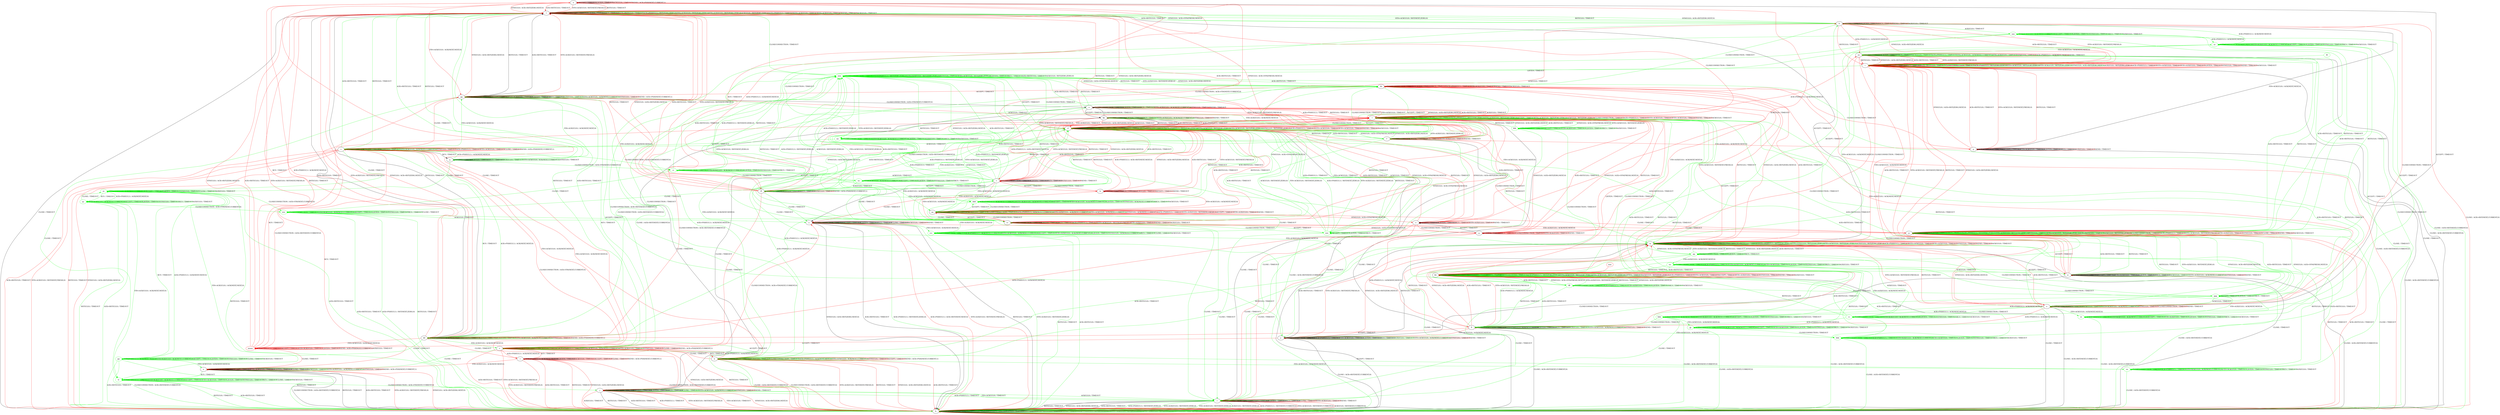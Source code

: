 digraph "" {
	graph ["Incoming time"=0.20276761054992676,
		"Outgoing time"=0.35529208183288574,
		Output="{'States': 66, 'Transitions': 1007, 'Filename': '../results/tcp_preset_50/TCP_Windows8_Server-TCP_Linux_Server-2.dot'}",
		Reference="{'States': 39, 'Transitions': 495, 'Filename': '../subjects/tcp/TCP_Windows8_Server.dot'}",
		Solver=yices,
		Updated="{'States': 58, 'Transitions': 685, 'Filename': '../subjects/tcp/TCP_Linux_Server.dot'}",
		"f-measure"=0.32554257095158595,
		precision=0.2773826458036984,
		recall=0.3939393939393939
	];
	a -> a	[key=0,
		label="ACCEPT / TIMEOUT"];
	a -> a	[key=1,
		label="LISTEN / TIMEOUT"];
	a -> a	[key=2,
		label="ACK(V,V,0) / TIMEOUT"];
	a -> a	[key=3,
		color=red,
		label="SEND / ACK+PSH(NEXT,CURRENT,1)"];
	a -> t	[key=0,
		color=red,
		label="SYN+ACK(V,V,0) / RST(NEXT,FRESH,0)"];
	a -> t	[key=1,
		color=red,
		label="RST(V,V,0) / TIMEOUT"];
	a -> t	[key=2,
		color=red,
		label="SYN(V,V,0) / ACK+RST(ZERO,NEXT,0)"];
	a -> t	[key=3,
		color=red,
		label="ACK+RST(V,V,0) / TIMEOUT"];
	a -> v	[key=0,
		color=red,
		label="CLOSECONNECTION / ACK+FIN(NEXT,CURRENT,0)"];
	a -> z	[key=0,
		color=red,
		label="CLOSE / TIMEOUT"];
	a -> dd	[key=0,
		color=red,
		label="ACK+PSH(V,V,1) / ACK(NEXT,NEXT,0)"];
	a -> ff	[key=0,
		color=red,
		label="RCV / TIMEOUT"];
	a -> gg	[key=0,
		color=red,
		label="FIN+ACK(V,V,0) / ACK(NEXT,NEXT,0)"];
	b -> b	[key=0,
		label="ACCEPT / TIMEOUT"];
	b -> b	[key=1,
		label="LISTEN / TIMEOUT"];
	b -> b	[key=2,
		label="RCV / TIMEOUT"];
	b -> b	[key=3,
		color=red,
		label="SEND / TIMEOUT"];
	b -> b	[key=4,
		color=red,
		label="ACK(V,V,0) / TIMEOUT"];
	b -> i	[key=0,
		color=red,
		label="SYN+ACK(V,V,0) / RST(NEXT,FRESH,0)"];
	b -> i	[key=1,
		color=red,
		label="RST(V,V,0) / TIMEOUT"];
	b -> i	[key=2,
		color=red,
		label="SYN(V,V,0) / ACK+RST(ZERO,NEXT,0)"];
	b -> i	[key=3,
		color=red,
		label="ACK+RST(V,V,0) / TIMEOUT"];
	b -> k	[key=0,
		color=red,
		label="CLOSE / ACK+RST(NEXT,CURRENT,0)"];
	b -> p	[key=0,
		label="FIN+ACK(V,V,0) / ACK(NEXT,NEXT,0)"];
	b -> r	[key=0,
		color=green,
		label="CLOSE / TIMEOUT"];
	b -> t	[key=0,
		color=green,
		label="SYN+ACK(V,V,0) / RST(NEXT,ZERO,0)"];
	b -> t	[key=1,
		color=green,
		label="RST(V,V,0) / TIMEOUT"];
	b -> t	[key=2,
		color=green,
		label="SYN(V,V,0) / ACK+RST(ZERO,NEXT,0)"];
	b -> t	[key=3,
		color=green,
		label="ACK+RST(V,V,0) / TIMEOUT"];
	b -> x	[key=0,
		color=red,
		label="CLOSECONNECTION / TIMEOUT"];
	b -> ee	[key=0,
		color=red,
		label="ACK+PSH(V,V,1) / ACK(NEXT,NEXT,0)"];
	b -> hh	[key=0,
		color=green,
		label="CLOSECONNECTION / TIMEOUT"];
	zz	[color=green];
	b -> zz	[key=0,
		color=green,
		label="ACK+PSH(V,V,1) / ACK(NEXT,NEXT,0)"];
	aaa	[color=green];
	b -> aaa	[key=0,
		color=green,
		label="ACK(V,V,0) / TIMEOUT"];
	c -> c	[key=0,
		label="ACK+PSH(V,V,1) / ACK(NEXT,NEXT,0)"];
	c -> c	[key=1,
		label="LISTEN / TIMEOUT"];
	c -> c	[key=2,
		label="ACK(V,V,0) / TIMEOUT"];
	c -> c	[key=3,
		color=red,
		label="ACCEPT / TIMEOUT"];
	c -> c	[key=4,
		color=red,
		label="CLOSE / TIMEOUT"];
	c -> c	[key=5,
		color=red,
		label="SEND / ACK+PSH(NEXT,CURRENT,1)"];
	c -> k	[key=0,
		color=red,
		label="CLOSECONNECTION / ACK+RST(NEXT,CURRENT,0)"];
	c -> k	[key=1,
		color=red,
		label="SYN+ACK(V,V,0) / RST(NEXT,FRESH,0)"];
	c -> k	[key=2,
		color=red,
		label="RST(V,V,0) / TIMEOUT"];
	c -> k	[key=3,
		color=red,
		label="SYN(V,V,0) / ACK+RST(ZERO,NEXT,0)"];
	c -> k	[key=4,
		color=red,
		label="ACK+RST(V,V,0) / TIMEOUT"];
	c -> n	[key=0,
		color=red,
		label="FIN+ACK(V,V,0) / ACK(NEXT,NEXT,0)"];
	c -> z	[key=0,
		color=red,
		label="RCV / TIMEOUT"];
	d -> d	[key=0,
		label="RST(V,V,0) / TIMEOUT"];
	d -> d	[key=1,
		label="ACCEPT / TIMEOUT"];
	d -> d	[key=2,
		label="LISTEN / TIMEOUT"];
	d -> d	[key=3,
		label="RCV / TIMEOUT"];
	d -> d	[key=4,
		label="ACK+RST(V,V,0) / TIMEOUT"];
	d -> d	[key=5,
		color=green,
		label="ACK+PSH(V,V,1) / RST(ZERO,ZERO,0)"];
	d -> d	[key=6,
		color=green,
		label="SYN+ACK(V,V,0) / RST(ZERO,ZERO,0)"];
	d -> d	[key=7,
		color=green,
		label="FIN+ACK(V,V,0) / RST(ZERO,ZERO,0)"];
	d -> d	[key=8,
		color=green,
		label="ACK(V,V,0) / RST(ZERO,ZERO,0)"];
	d -> d	[key=9,
		color=red,
		label="ACK+PSH(V,V,1) / TIMEOUT"];
	d -> d	[key=10,
		color=red,
		label="SYN+ACK(V,V,0) / TIMEOUT"];
	d -> d	[key=11,
		color=red,
		label="FIN+ACK(V,V,0) / TIMEOUT"];
	d -> d	[key=12,
		color=red,
		label="SEND / TIMEOUT"];
	d -> d	[key=13,
		color=red,
		label="ACK(V,V,0) / TIMEOUT"];
	d -> f	[key=0,
		color=green,
		label="SYN(V,V,0) / ACK+SYN(FRESH,NEXT,0)"];
	d -> k	[key=0,
		label="CLOSE / TIMEOUT"];
	d -> l	[key=0,
		color=red,
		label="CLOSECONNECTION / TIMEOUT"];
	d -> o	[key=0,
		color=red,
		label="SYN(V,V,0) / ACK+SYN(FRESH,NEXT,0)"];
	mm	[color=green];
	d -> mm	[key=0,
		color=green,
		label="CLOSECONNECTION / TIMEOUT"];
	e -> e	[key=0,
		label="CLOSECONNECTION / TIMEOUT"];
	e -> e	[key=1,
		label="LISTEN / TIMEOUT"];
	e -> e	[key=2,
		label="RCV / TIMEOUT"];
	e -> e	[key=3,
		color=green,
		label="SYN+ACK(V,V,0) / ACK(NEXT,CURRENT,0)"];
	e -> e	[key=4,
		color=green,
		label="SYN(V,V,0) / TIMEOUT"];
	e -> e	[key=5,
		color=red,
		label="SEND / TIMEOUT"];
	e -> j	[key=0,
		label="CLOSE / TIMEOUT"];
	e -> l	[key=0,
		color=red,
		label="ACK+PSH(V,V,1) / TIMEOUT"];
	e -> l	[key=1,
		color=red,
		label="SYN+ACK(V,V,0) / RST(NEXT,FRESH,0)"];
	e -> l	[key=2,
		color=red,
		label="RST(V,V,0) / TIMEOUT"];
	e -> l	[key=3,
		color=red,
		label="FIN+ACK(V,V,0) / TIMEOUT"];
	e -> l	[key=4,
		color=red,
		label="SYN(V,V,0) / ACK+RST(ZERO,NEXT,0)"];
	e -> l	[key=5,
		color=red,
		label="ACK+RST(V,V,0) / TIMEOUT"];
	e -> l	[key=6,
		color=red,
		label="ACK(V,V,0) / TIMEOUT"];
	e -> cc	[key=0,
		color=green,
		label="ACK+PSH(V,V,1) / TIMEOUT"];
	e -> cc	[key=1,
		color=green,
		label="FIN+ACK(V,V,0) / TIMEOUT"];
	e -> cc	[key=2,
		color=green,
		label="ACK(V,V,0) / TIMEOUT"];
	e -> kk	[key=0,
		label="ACCEPT / TIMEOUT"];
	e -> mm	[key=0,
		color=green,
		label="RST(V,V,0) / TIMEOUT"];
	e -> mm	[key=1,
		color=green,
		label="ACK+RST(V,V,0) / TIMEOUT"];
	f -> b	[key=0,
		color=red,
		label="ACK(V,V,0) / TIMEOUT"];
	f -> d	[key=0,
		color=green,
		label="SYN+ACK(V,V,0) / RST(NEXT,ZERO,0)"];
	f -> d	[key=1,
		color=green,
		label="RST(V,V,0) / TIMEOUT"];
	f -> d	[key=2,
		color=green,
		label="SYN(V,V,0) / ACK+RST(ZERO,NEXT,0)"];
	f -> d	[key=3,
		color=green,
		label="ACK+RST(V,V,0) / TIMEOUT"];
	f -> f	[key=0,
		label="ACCEPT / TIMEOUT"];
	f -> f	[key=1,
		label="LISTEN / TIMEOUT"];
	f -> f	[key=2,
		label="RCV / TIMEOUT"];
	f -> f	[key=3,
		color=red,
		label="SYN+ACK(V,V,0) / TIMEOUT"];
	f -> f	[key=4,
		color=red,
		label="SEND / TIMEOUT"];
	f -> g	[key=0,
		color=red,
		label="CLOSECONNECTION / TIMEOUT"];
	f -> p	[key=0,
		color=red,
		label="FIN+ACK(V,V,0) / ACK(NEXT,NEXT,0)"];
	f -> r	[key=0,
		label="CLOSE / TIMEOUT"];
	f -> s	[key=0,
		color=green,
		label="ACK(V,V,0) / TIMEOUT"];
	f -> t	[key=0,
		color=red,
		label="RST(V,V,0) / TIMEOUT"];
	f -> t	[key=1,
		color=red,
		label="SYN(V,V,0) / ACK+RST(ZERO,NEXT,0)"];
	f -> t	[key=2,
		color=red,
		label="ACK+RST(V,V,0) / TIMEOUT"];
	f -> dd	[key=0,
		color=green,
		label="ACK+PSH(V,V,1) / ACK(NEXT,NEXT,0)"];
	f -> ee	[key=0,
		color=red,
		label="ACK+PSH(V,V,1) / ACK(NEXT,NEXT,0)"];
	f -> gg	[key=0,
		color=green,
		label="FIN+ACK(V,V,0) / ACK(NEXT,NEXT,0)"];
	f -> hh	[key=0,
		color=green,
		label="CLOSECONNECTION / TIMEOUT"];
	g -> g	[key=0,
		label="LISTEN / TIMEOUT"];
	g -> g	[key=1,
		label="RCV / TIMEOUT"];
	g -> g	[key=2,
		color=red,
		label="CLOSECONNECTION / TIMEOUT"];
	g -> g	[key=3,
		color=red,
		label="SYN+ACK(V,V,0) / TIMEOUT"];
	g -> g	[key=4,
		color=red,
		label="SEND / TIMEOUT"];
	g -> l	[key=0,
		color=red,
		label="RST(V,V,0) / TIMEOUT"];
	g -> l	[key=1,
		color=red,
		label="SYN(V,V,0) / ACK+RST(ZERO,NEXT,0)"];
	g -> l	[key=2,
		color=red,
		label="ACK+RST(V,V,0) / TIMEOUT"];
	g -> o	[key=0,
		label="ACCEPT / TIMEOUT"];
	g -> r	[key=0,
		color=red,
		label="CLOSE / TIMEOUT"];
	g -> x	[key=0,
		color=red,
		label="ACK(V,V,0) / TIMEOUT"];
	g -> hh	[key=0,
		color=red,
		label="FIN+ACK(V,V,0) / ACK(NEXT,NEXT,0)"];
	g -> ll	[key=0,
		color=red,
		label="ACK+PSH(V,V,1) / ACK(NEXT,NEXT,0)"];
	h -> d	[key=0,
		color=red,
		label="ACK+PSH(V,V,1) / ACK+RST(NEXT,NEXT,0)"];
	h -> d	[key=1,
		color=red,
		label="SYN+ACK(V,V,0) / RST(NEXT,FRESH,0)"];
	h -> d	[key=2,
		color=red,
		label="RST(V,V,0) / TIMEOUT"];
	h -> d	[key=3,
		color=red,
		label="SYN(V,V,0) / ACK+RST(ZERO,NEXT,0)"];
	h -> d	[key=4,
		color=red,
		label="ACK+RST(V,V,0) / TIMEOUT"];
	h -> h	[key=0,
		label="LISTEN / TIMEOUT"];
	h -> h	[key=1,
		label="RCV / TIMEOUT"];
	h -> h	[key=2,
		label="ACK(V,V,0) / TIMEOUT"];
	h -> h	[key=3,
		color=red,
		label="ACCEPT / TIMEOUT"];
	h -> h	[key=4,
		color=red,
		label="SEND / TIMEOUT"];
	h -> u	[key=0,
		color=red,
		label="CLOSE / TIMEOUT"];
	h -> v	[key=0,
		color=red,
		label="CLOSECONNECTION / TIMEOUT"];
	h -> aa	[key=0,
		color=red,
		label="FIN+ACK(V,V,0) / ACK(NEXT,NEXT,0)"];
	i -> i	[key=0,
		label="RST(V,V,0) / TIMEOUT"];
	i -> i	[key=1,
		label="ACCEPT / TIMEOUT"];
	i -> i	[key=2,
		label="RCV / TIMEOUT"];
	i -> i	[key=3,
		label="ACK+RST(V,V,0) / TIMEOUT"];
	i -> i	[key=4,
		color=green,
		label="CLOSECONNECTION / TIMEOUT"];
	i -> i	[key=5,
		color=green,
		label="ACK+PSH(V,V,1) / RST(ZERO,ZERO,0)"];
	i -> i	[key=6,
		color=green,
		label="SYN+ACK(V,V,0) / RST(ZERO,ZERO,0)"];
	i -> i	[key=7,
		color=green,
		label="FIN+ACK(V,V,0) / RST(ZERO,ZERO,0)"];
	i -> i	[key=8,
		color=green,
		label="SYN(V,V,0) / ACK+RST(ZERO,NEXT,0)"];
	i -> i	[key=9,
		color=green,
		label="ACK(V,V,0) / RST(ZERO,ZERO,0)"];
	i -> i	[key=10,
		color=red,
		label="ACK+PSH(V,V,1) / TIMEOUT"];
	i -> i	[key=11,
		color=red,
		label="SYN+ACK(V,V,0) / TIMEOUT"];
	i -> i	[key=12,
		color=red,
		label="FIN+ACK(V,V,0) / TIMEOUT"];
	i -> i	[key=13,
		color=red,
		label="LISTEN / TIMEOUT"];
	i -> i	[key=14,
		color=red,
		label="SYN(V,V,0) / TIMEOUT"];
	i -> i	[key=15,
		color=red,
		label="SEND / TIMEOUT"];
	i -> i	[key=16,
		color=red,
		label="ACK(V,V,0) / TIMEOUT"];
	i -> k	[key=0,
		label="CLOSE / TIMEOUT"];
	i -> m	[key=0,
		color=red,
		label="CLOSECONNECTION / TIMEOUT"];
	i -> mm	[key=0,
		color=green,
		label="LISTEN / TIMEOUT"];
	j -> j	[key=0,
		label="CLOSECONNECTION / TIMEOUT"];
	j -> j	[key=1,
		label="ACCEPT / TIMEOUT"];
	j -> j	[key=2,
		label="LISTEN / TIMEOUT"];
	j -> j	[key=3,
		label="RCV / TIMEOUT"];
	j -> j	[key=4,
		label="CLOSE / TIMEOUT"];
	j -> j	[key=5,
		color=green,
		label="SYN+ACK(V,V,0) / ACK(NEXT,CURRENT,0)"];
	j -> j	[key=6,
		color=green,
		label="SYN(V,V,0) / TIMEOUT"];
	j -> j	[key=7,
		color=red,
		label="SEND / TIMEOUT"];
	j -> k	[key=0,
		label="RST(V,V,0) / TIMEOUT"];
	j -> k	[key=1,
		label="ACK+RST(V,V,0) / TIMEOUT"];
	j -> k	[key=2,
		color=red,
		label="ACK+PSH(V,V,1) / TIMEOUT"];
	j -> k	[key=3,
		color=red,
		label="SYN+ACK(V,V,0) / RST(NEXT,FRESH,0)"];
	j -> k	[key=4,
		color=red,
		label="FIN+ACK(V,V,0) / TIMEOUT"];
	j -> k	[key=5,
		color=red,
		label="SYN(V,V,0) / ACK+RST(ZERO,NEXT,0)"];
	j -> k	[key=6,
		color=red,
		label="ACK(V,V,0) / TIMEOUT"];
	j -> r	[key=0,
		color=green,
		label="ACK+PSH(V,V,1) / TIMEOUT"];
	j -> r	[key=1,
		color=green,
		label="FIN+ACK(V,V,0) / TIMEOUT"];
	j -> r	[key=2,
		color=green,
		label="ACK(V,V,0) / TIMEOUT"];
	k -> k	[key=0,
		label="CLOSECONNECTION / TIMEOUT"];
	k -> k	[key=1,
		label="RST(V,V,0) / TIMEOUT"];
	k -> k	[key=2,
		label="ACCEPT / TIMEOUT"];
	k -> k	[key=3,
		label="LISTEN / TIMEOUT"];
	k -> k	[key=4,
		label="RCV / TIMEOUT"];
	k -> k	[key=5,
		label="ACK+RST(V,V,0) / TIMEOUT"];
	k -> k	[key=6,
		label="CLOSE / TIMEOUT"];
	k -> k	[key=7,
		color=green,
		label="ACK+PSH(V,V,1) / RST(ZERO,ZERO,0)"];
	k -> k	[key=8,
		color=green,
		label="SYN+ACK(V,V,0) / RST(ZERO,ZERO,0)"];
	k -> k	[key=9,
		color=green,
		label="FIN+ACK(V,V,0) / RST(ZERO,ZERO,0)"];
	k -> k	[key=10,
		color=green,
		label="SYN(V,V,0) / ACK+RST(ZERO,NEXT,0)"];
	k -> k	[key=11,
		color=green,
		label="ACK(V,V,0) / RST(ZERO,ZERO,0)"];
	k -> k	[key=12,
		color=red,
		label="ACK+PSH(V,V,1) / TIMEOUT"];
	k -> k	[key=13,
		color=red,
		label="SYN+ACK(V,V,0) / TIMEOUT"];
	k -> k	[key=14,
		color=red,
		label="FIN+ACK(V,V,0) / TIMEOUT"];
	k -> k	[key=15,
		color=red,
		label="SYN(V,V,0) / TIMEOUT"];
	k -> k	[key=16,
		color=red,
		label="SEND / TIMEOUT"];
	k -> k	[key=17,
		color=red,
		label="ACK(V,V,0) / TIMEOUT"];
	l -> d	[key=0,
		color=red,
		label="ACCEPT / TIMEOUT"];
	l -> g	[key=0,
		color=red,
		label="SYN(V,V,0) / ACK+SYN(FRESH,NEXT,0)"];
	l -> k	[key=0,
		label="CLOSE / TIMEOUT"];
	l -> l	[key=0,
		label="RST(V,V,0) / TIMEOUT"];
	l -> l	[key=1,
		label="LISTEN / TIMEOUT"];
	l -> l	[key=2,
		label="RCV / TIMEOUT"];
	l -> l	[key=3,
		label="ACK+RST(V,V,0) / TIMEOUT"];
	l -> l	[key=4,
		color=green,
		label="ACK+PSH(V,V,1) / RST(ZERO,ZERO,0)"];
	l -> l	[key=5,
		color=green,
		label="SYN+ACK(V,V,0) / RST(ZERO,ZERO,0)"];
	l -> l	[key=6,
		color=green,
		label="ACCEPT / TIMEOUT"];
	l -> l	[key=7,
		color=green,
		label="FIN+ACK(V,V,0) / RST(ZERO,ZERO,0)"];
	l -> l	[key=8,
		color=green,
		label="ACK(V,V,0) / RST(ZERO,ZERO,0)"];
	l -> l	[key=9,
		color=red,
		label="CLOSECONNECTION / TIMEOUT"];
	l -> l	[key=10,
		color=red,
		label="ACK+PSH(V,V,1) / TIMEOUT"];
	l -> l	[key=11,
		color=red,
		label="SYN+ACK(V,V,0) / TIMEOUT"];
	l -> l	[key=12,
		color=red,
		label="FIN+ACK(V,V,0) / TIMEOUT"];
	l -> l	[key=13,
		color=red,
		label="SEND / TIMEOUT"];
	l -> l	[key=14,
		color=red,
		label="ACK(V,V,0) / TIMEOUT"];
	l -> bb	[key=0,
		color=green,
		label="CLOSECONNECTION / TIMEOUT"];
	kkk	[color=green];
	l -> kkk	[key=0,
		color=green,
		label="SYN(V,V,0) / ACK+SYN(FRESH,NEXT,0)"];
	m -> k	[key=0,
		label="CLOSE / TIMEOUT"];
	m -> m	[key=0,
		label="CLOSECONNECTION / TIMEOUT"];
	m -> m	[key=1,
		label="RST(V,V,0) / TIMEOUT"];
	m -> m	[key=2,
		label="LISTEN / TIMEOUT"];
	m -> m	[key=3,
		label="RCV / TIMEOUT"];
	m -> m	[key=4,
		label="ACK+RST(V,V,0) / TIMEOUT"];
	m -> m	[key=5,
		color=green,
		label="ACK+PSH(V,V,1) / RST(ZERO,ZERO,0)"];
	m -> m	[key=6,
		color=green,
		label="SYN+ACK(V,V,0) / RST(ZERO,ZERO,0)"];
	m -> m	[key=7,
		color=green,
		label="FIN+ACK(V,V,0) / RST(ZERO,ZERO,0)"];
	m -> m	[key=8,
		color=green,
		label="ACK(V,V,0) / RST(ZERO,ZERO,0)"];
	m -> m	[key=9,
		color=red,
		label="ACK+PSH(V,V,1) / TIMEOUT"];
	m -> m	[key=10,
		color=red,
		label="SYN+ACK(V,V,0) / TIMEOUT"];
	m -> m	[key=11,
		color=red,
		label="FIN+ACK(V,V,0) / TIMEOUT"];
	m -> m	[key=12,
		color=red,
		label="SYN(V,V,0) / TIMEOUT"];
	m -> m	[key=13,
		color=red,
		label="SEND / TIMEOUT"];
	m -> m	[key=14,
		color=red,
		label="ACK(V,V,0) / TIMEOUT"];
	m -> t	[key=0,
		label="ACCEPT / TIMEOUT"];
	qq	[color=green];
	m -> qq	[key=0,
		color=green,
		label="SYN(V,V,0) / ACK+SYN(FRESH,NEXT,0)"];
	n -> k	[key=0,
		label="CLOSECONNECTION / ACK+RST(NEXT,CURRENT,0)"];
	n -> k	[key=1,
		label="RST(V,V,0) / TIMEOUT"];
	n -> k	[key=2,
		label="ACK+RST(V,V,0) / TIMEOUT"];
	n -> k	[key=3,
		color=red,
		label="SYN+ACK(V,V,0) / RST(NEXT,FRESH,0)"];
	n -> k	[key=4,
		color=red,
		label="SYN(V,V,0) / ACK+RST(ZERO,NEXT,0)"];
	n -> n	[key=0,
		label="ACK+PSH(V,V,1) / TIMEOUT"];
	n -> n	[key=1,
		label="ACCEPT / TIMEOUT"];
	n -> n	[key=2,
		label="FIN+ACK(V,V,0) / TIMEOUT"];
	n -> n	[key=3,
		label="LISTEN / TIMEOUT"];
	n -> n	[key=4,
		label="CLOSE / TIMEOUT"];
	n -> n	[key=5,
		label="ACK(V,V,0) / TIMEOUT"];
	n -> n	[key=6,
		color=green,
		label="SYN+ACK(V,V,0) / ACK(NEXT,CURRENT,0)"];
	n -> n	[key=7,
		color=green,
		label="SYN(V,V,0) / TIMEOUT"];
	n -> n	[key=8,
		color=red,
		label="SEND / ACK+PSH(NEXT,CURRENT,1)"];
	n -> s	[key=0,
		color=red,
		label="RCV / TIMEOUT"];
	tt	[color=green];
	n -> tt	[key=0,
		color=green,
		label="RCV / TIMEOUT"];
	o -> a	[key=0,
		color=red,
		label="ACK(V,V,0) / TIMEOUT"];
	o -> d	[key=0,
		color=red,
		label="RST(V,V,0) / TIMEOUT"];
	o -> d	[key=1,
		color=red,
		label="SYN(V,V,0) / ACK+RST(ZERO,NEXT,0)"];
	o -> d	[key=2,
		color=red,
		label="ACK+RST(V,V,0) / TIMEOUT"];
	o -> g	[key=0,
		color=red,
		label="CLOSECONNECTION / TIMEOUT"];
	o -> o	[key=0,
		label="ACCEPT / TIMEOUT"];
	o -> o	[key=1,
		label="LISTEN / TIMEOUT"];
	o -> o	[key=2,
		label="RCV / TIMEOUT"];
	o -> o	[key=3,
		color=red,
		label="SYN+ACK(V,V,0) / TIMEOUT"];
	o -> o	[key=4,
		color=red,
		label="SEND / TIMEOUT"];
	o -> r	[key=0,
		color=red,
		label="CLOSE / TIMEOUT"];
	o -> dd	[key=0,
		color=red,
		label="ACK+PSH(V,V,1) / ACK(NEXT,NEXT,0)"];
	o -> gg	[key=0,
		color=red,
		label="FIN+ACK(V,V,0) / ACK(NEXT,NEXT,0)"];
	p -> i	[key=0,
		color=red,
		label="SYN+ACK(V,V,0) / RST(NEXT,FRESH,0)"];
	p -> i	[key=1,
		color=red,
		label="RST(V,V,0) / TIMEOUT"];
	p -> i	[key=2,
		color=red,
		label="SYN(V,V,0) / ACK+RST(ZERO,NEXT,0)"];
	p -> i	[key=3,
		color=red,
		label="ACK+RST(V,V,0) / TIMEOUT"];
	p -> k	[key=0,
		label="CLOSE / ACK+RST(NEXT,CURRENT,0)"];
	p -> p	[key=0,
		label="ACK+PSH(V,V,1) / TIMEOUT"];
	p -> p	[key=1,
		label="ACCEPT / TIMEOUT"];
	p -> p	[key=2,
		label="FIN+ACK(V,V,0) / TIMEOUT"];
	p -> p	[key=3,
		label="LISTEN / TIMEOUT"];
	p -> p	[key=4,
		label="RCV / TIMEOUT"];
	p -> p	[key=5,
		label="ACK(V,V,0) / TIMEOUT"];
	p -> p	[key=6,
		color=red,
		label="SEND / TIMEOUT"];
	p -> hh	[key=0,
		color=red,
		label="CLOSECONNECTION / TIMEOUT"];
	q -> q	[key=0,
		label="ACCEPT / TIMEOUT"];
	q -> q	[key=1,
		label="LISTEN / TIMEOUT"];
	q -> q	[key=2,
		label="RCV / TIMEOUT"];
	q -> q	[key=3,
		label="ACK(V,V,0) / TIMEOUT"];
	q -> q	[key=4,
		color=green,
		label="SYN+ACK(V,V,0) / ACK(NEXT,CURRENT,0)"];
	q -> q	[key=5,
		color=green,
		label="SYN(V,V,0) / TIMEOUT"];
	q -> s	[key=0,
		color=green,
		label="ACK+PSH(V,V,1) / ACK(NEXT,NEXT,0)"];
	q -> t	[key=0,
		color=green,
		label="RST(V,V,0) / TIMEOUT"];
	q -> t	[key=1,
		color=green,
		label="ACK+RST(V,V,0) / TIMEOUT"];
	q -> gg	[key=0,
		color=green,
		label="FIN+ACK(V,V,0) / ACK(NEXT,NEXT,0)"];
	rr	[color=green];
	q -> rr	[key=0,
		color=green,
		label="CLOSECONNECTION / ACK+FIN(NEXT,CURRENT,0)"];
	ss	[color=green];
	q -> ss	[key=0,
		color=green,
		label="CLOSE / TIMEOUT"];
	r -> k	[key=0,
		label="RST(V,V,0) / TIMEOUT"];
	r -> k	[key=1,
		label="SYN(V,V,0) / ACK+RST(ZERO,NEXT,0)"];
	r -> k	[key=2,
		label="ACK+RST(V,V,0) / TIMEOUT"];
	r -> k	[key=3,
		color=green,
		label="ACK+PSH(V,V,1) / RST(NEXT,ZERO,0)"];
	r -> k	[key=4,
		color=green,
		label="SYN+ACK(V,V,0) / RST(NEXT,ZERO,0)"];
	r -> k	[key=5,
		color=green,
		label="FIN+ACK(V,V,0) / RST(NEXT,ZERO,0)"];
	r -> k	[key=6,
		color=green,
		label="ACK(V,V,0) / RST(NEXT,ZERO,0)"];
	r -> k	[key=7,
		color=red,
		label="ACK+PSH(V,V,1) / RST(NEXT,CURRENT,0)"];
	r -> k	[key=8,
		color=red,
		label="FIN+ACK(V,V,0) / RST(NEXT,CURRENT,0)"];
	r -> k	[key=9,
		color=red,
		label="ACK(V,V,0) / RST(NEXT,CURRENT,0)"];
	r -> r	[key=0,
		label="CLOSECONNECTION / TIMEOUT"];
	r -> r	[key=1,
		label="ACCEPT / TIMEOUT"];
	r -> r	[key=2,
		label="LISTEN / TIMEOUT"];
	r -> r	[key=3,
		label="RCV / TIMEOUT"];
	r -> r	[key=4,
		label="CLOSE / TIMEOUT"];
	r -> r	[key=5,
		color=red,
		label="SYN+ACK(V,V,0) / TIMEOUT"];
	r -> r	[key=6,
		color=red,
		label="SEND / TIMEOUT"];
	s -> j	[key=0,
		color=red,
		label="CLOSECONNECTION / ACK+FIN(NEXT,CURRENT,0)"];
	s -> k	[key=0,
		color=red,
		label="SYN+ACK(V,V,0) / RST(NEXT,FRESH,0)"];
	s -> k	[key=1,
		color=red,
		label="RST(V,V,0) / TIMEOUT"];
	s -> k	[key=2,
		color=red,
		label="SYN(V,V,0) / ACK+RST(ZERO,NEXT,0)"];
	s -> k	[key=3,
		color=red,
		label="ACK+RST(V,V,0) / TIMEOUT"];
	s -> q	[key=0,
		label="RCV / TIMEOUT"];
	s -> s	[key=0,
		label="ACCEPT / TIMEOUT"];
	s -> s	[key=1,
		label="LISTEN / TIMEOUT"];
	s -> s	[key=2,
		label="ACK(V,V,0) / TIMEOUT"];
	s -> s	[key=3,
		color=green,
		label="SYN+ACK(V,V,0) / ACK(NEXT,CURRENT,0)"];
	s -> s	[key=4,
		color=green,
		label="SYN(V,V,0) / TIMEOUT"];
	s -> s	[key=5,
		color=red,
		label="ACK+PSH(V,V,1) / TIMEOUT"];
	s -> s	[key=6,
		color=red,
		label="FIN+ACK(V,V,0) / TIMEOUT"];
	s -> s	[key=7,
		color=red,
		label="CLOSE / TIMEOUT"];
	s -> s	[key=8,
		color=red,
		label="SEND / ACK+PSH(NEXT,CURRENT,1)"];
	s -> t	[key=0,
		color=green,
		label="RST(V,V,0) / TIMEOUT"];
	s -> t	[key=1,
		color=green,
		label="ACK+RST(V,V,0) / TIMEOUT"];
	s -> dd	[key=0,
		color=green,
		label="ACK+PSH(V,V,1) / ACK(NEXT,NEXT,0)"];
	s -> gg	[key=0,
		color=green,
		label="FIN+ACK(V,V,0) / ACK(NEXT,NEXT,0)"];
	s -> rr	[key=0,
		color=green,
		label="CLOSECONNECTION / ACK+FIN(NEXT,CURRENT,0)"];
	s -> ss	[key=0,
		color=green,
		label="CLOSE / TIMEOUT"];
	t -> b	[key=0,
		color=green,
		label="SYN(V,V,0) / ACK+SYN(FRESH,NEXT,0)"];
	t -> f	[key=0,
		color=red,
		label="SYN(V,V,0) / ACK+SYN(FRESH,NEXT,0)"];
	t -> k	[key=0,
		label="CLOSE / TIMEOUT"];
	t -> l	[key=0,
		color=red,
		label="CLOSECONNECTION / TIMEOUT"];
	t -> t	[key=0,
		label="RST(V,V,0) / TIMEOUT"];
	t -> t	[key=1,
		label="ACCEPT / TIMEOUT"];
	t -> t	[key=2,
		label="LISTEN / TIMEOUT"];
	t -> t	[key=3,
		label="RCV / TIMEOUT"];
	t -> t	[key=4,
		label="ACK+RST(V,V,0) / TIMEOUT"];
	t -> t	[key=5,
		color=green,
		label="ACK+PSH(V,V,1) / RST(ZERO,ZERO,0)"];
	t -> t	[key=6,
		color=green,
		label="SYN+ACK(V,V,0) / RST(ZERO,ZERO,0)"];
	t -> t	[key=7,
		color=green,
		label="FIN+ACK(V,V,0) / RST(ZERO,ZERO,0)"];
	t -> t	[key=8,
		color=green,
		label="ACK(V,V,0) / RST(ZERO,ZERO,0)"];
	t -> t	[key=9,
		color=red,
		label="ACK+PSH(V,V,1) / TIMEOUT"];
	t -> t	[key=10,
		color=red,
		label="SYN+ACK(V,V,0) / TIMEOUT"];
	t -> t	[key=11,
		color=red,
		label="FIN+ACK(V,V,0) / TIMEOUT"];
	t -> t	[key=12,
		color=red,
		label="SEND / TIMEOUT"];
	t -> t	[key=13,
		color=red,
		label="ACK(V,V,0) / TIMEOUT"];
	t -> mm	[key=0,
		color=green,
		label="CLOSECONNECTION / TIMEOUT"];
	u -> k	[key=0,
		label="RST(V,V,0) / TIMEOUT"];
	u -> k	[key=1,
		label="SYN(V,V,0) / ACK+RST(ZERO,NEXT,0)"];
	u -> k	[key=2,
		label="ACK+RST(V,V,0) / TIMEOUT"];
	u -> k	[key=3,
		color=green,
		label="ACK+PSH(V,V,1) / RST(NEXT,ZERO,0)"];
	u -> k	[key=4,
		color=green,
		label="SYN+ACK(V,V,0) / RST(NEXT,ZERO,0)"];
	u -> k	[key=5,
		color=red,
		label="ACK+PSH(V,V,1) / ACK+RST(NEXT,NEXT,0)"];
	u -> k	[key=6,
		color=red,
		label="SYN+ACK(V,V,0) / RST(NEXT,FRESH,0)"];
	u -> u	[key=0,
		label="CLOSECONNECTION / TIMEOUT"];
	u -> u	[key=1,
		label="ACCEPT / TIMEOUT"];
	u -> u	[key=2,
		label="LISTEN / TIMEOUT"];
	u -> u	[key=3,
		label="RCV / TIMEOUT"];
	u -> u	[key=4,
		label="CLOSE / TIMEOUT"];
	u -> u	[key=5,
		label="ACK(V,V,0) / TIMEOUT"];
	u -> u	[key=6,
		color=red,
		label="SEND / TIMEOUT"];
	u -> jj	[key=0,
		color=red,
		label="FIN+ACK(V,V,0) / ACK(NEXT,NEXT,0)"];
	ccc	[color=green];
	u -> ccc	[key=0,
		color=green,
		label="FIN+ACK(V,V,0) / ACK(NEXT,NEXT,0)"];
	v -> h	[key=0,
		color=red,
		label="ACCEPT / TIMEOUT"];
	v -> l	[key=0,
		color=red,
		label="ACK+PSH(V,V,1) / ACK+RST(NEXT,NEXT,0)"];
	v -> l	[key=1,
		color=red,
		label="SYN+ACK(V,V,0) / RST(NEXT,FRESH,0)"];
	v -> l	[key=2,
		color=red,
		label="RST(V,V,0) / TIMEOUT"];
	v -> l	[key=3,
		color=red,
		label="SYN(V,V,0) / ACK+RST(ZERO,NEXT,0)"];
	v -> l	[key=4,
		color=red,
		label="ACK+RST(V,V,0) / TIMEOUT"];
	v -> u	[key=0,
		label="CLOSE / TIMEOUT"];
	v -> v	[key=0,
		label="CLOSECONNECTION / TIMEOUT"];
	v -> v	[key=1,
		label="LISTEN / TIMEOUT"];
	v -> v	[key=2,
		label="RCV / TIMEOUT"];
	v -> v	[key=3,
		label="ACK(V,V,0) / TIMEOUT"];
	v -> v	[key=4,
		color=red,
		label="SEND / TIMEOUT"];
	v -> aa	[key=0,
		color=green,
		label="FIN+ACK(V,V,0) / ACK(NEXT,NEXT,0)"];
	v -> cc	[key=0,
		color=red,
		label="FIN+ACK(V,V,0) / ACK(NEXT,NEXT,0)"];
	v -> ff	[key=0,
		color=green,
		label="ACCEPT / TIMEOUT"];
	v -> mm	[key=0,
		color=green,
		label="ACK+PSH(V,V,1) / RST(NEXT,ZERO,0)"];
	v -> mm	[key=1,
		color=green,
		label="SYN+ACK(V,V,0) / RST(NEXT,ZERO,0)"];
	v -> mm	[key=2,
		color=green,
		label="RST(V,V,0) / TIMEOUT"];
	v -> mm	[key=3,
		color=green,
		label="SYN(V,V,0) / ACK+RST(ZERO,NEXT,0)"];
	v -> mm	[key=4,
		color=green,
		label="ACK+RST(V,V,0) / TIMEOUT"];
	w -> i	[key=0,
		color=red,
		label="SYN+ACK(V,V,0) / RST(NEXT,FRESH,0)"];
	w -> i	[key=1,
		color=red,
		label="RST(V,V,0) / TIMEOUT"];
	w -> i	[key=2,
		color=red,
		label="SYN(V,V,0) / ACK+RST(ZERO,NEXT,0)"];
	w -> i	[key=3,
		color=red,
		label="ACK+RST(V,V,0) / TIMEOUT"];
	w -> k	[key=0,
		label="CLOSE / ACK+RST(NEXT,CURRENT,0)"];
	w -> w	[key=0,
		label="ACK+PSH(V,V,1) / TIMEOUT"];
	w -> w	[key=1,
		label="ACCEPT / TIMEOUT"];
	w -> w	[key=2,
		label="FIN+ACK(V,V,0) / TIMEOUT"];
	w -> w	[key=3,
		label="LISTEN / TIMEOUT"];
	w -> w	[key=4,
		label="RCV / TIMEOUT"];
	w -> w	[key=5,
		label="ACK(V,V,0) / TIMEOUT"];
	w -> w	[key=6,
		color=green,
		label="SYN+ACK(V,V,0) / ACK(NEXT,CURRENT,0)"];
	w -> w	[key=7,
		color=green,
		label="SYN(V,V,0) / TIMEOUT"];
	w -> w	[key=8,
		color=red,
		label="SEND / TIMEOUT"];
	w -> y	[key=0,
		label="CLOSECONNECTION / TIMEOUT"];
	w -> jj	[key=0,
		color=green,
		label="RST(V,V,0) / TIMEOUT"];
	w -> jj	[key=1,
		color=green,
		label="ACK+RST(V,V,0) / TIMEOUT"];
	x -> a	[key=0,
		label="ACCEPT / TIMEOUT"];
	x -> k	[key=0,
		label="CLOSE / ACK+RST(NEXT,CURRENT,0)"];
	x -> l	[key=0,
		color=green,
		label="RST(V,V,0) / TIMEOUT"];
	x -> l	[key=1,
		color=green,
		label="ACK+RST(V,V,0) / TIMEOUT"];
	x -> m	[key=0,
		color=red,
		label="SYN+ACK(V,V,0) / RST(NEXT,FRESH,0)"];
	x -> m	[key=1,
		color=red,
		label="RST(V,V,0) / TIMEOUT"];
	x -> m	[key=2,
		color=red,
		label="SYN(V,V,0) / ACK+RST(ZERO,NEXT,0)"];
	x -> m	[key=3,
		color=red,
		label="ACK+RST(V,V,0) / TIMEOUT"];
	x -> x	[key=0,
		label="LISTEN / TIMEOUT"];
	x -> x	[key=1,
		label="RCV / TIMEOUT"];
	x -> x	[key=2,
		label="ACK(V,V,0) / TIMEOUT"];
	x -> x	[key=3,
		color=green,
		label="SYN+ACK(V,V,0) / ACK(NEXT,CURRENT,0)"];
	x -> x	[key=4,
		color=green,
		label="SYN(V,V,0) / TIMEOUT"];
	x -> x	[key=5,
		color=red,
		label="CLOSECONNECTION / TIMEOUT"];
	x -> x	[key=6,
		color=red,
		label="SEND / TIMEOUT"];
	x -> hh	[key=0,
		color=red,
		label="FIN+ACK(V,V,0) / ACK(NEXT,NEXT,0)"];
	x -> ll	[key=0,
		color=red,
		label="ACK+PSH(V,V,1) / ACK(NEXT,NEXT,0)"];
	vv	[color=green];
	x -> vv	[key=0,
		color=green,
		label="CLOSECONNECTION / TIMEOUT"];
	hhh	[color=green];
	x -> hhh	[key=0,
		color=green,
		label="ACK+PSH(V,V,1) / ACK(NEXT,NEXT,0)"];
	iii	[color=green];
	x -> iii	[key=0,
		color=green,
		label="FIN+ACK(V,V,0) / ACK(NEXT,NEXT,0)"];
	y -> k	[key=0,
		label="CLOSE / ACK+RST(NEXT,CURRENT,0)"];
	y -> m	[key=0,
		label="RST(V,V,0) / TIMEOUT"];
	y -> m	[key=1,
		label="ACK+RST(V,V,0) / TIMEOUT"];
	y -> m	[key=2,
		color=red,
		label="SYN+ACK(V,V,0) / RST(NEXT,FRESH,0)"];
	y -> m	[key=3,
		color=red,
		label="SYN(V,V,0) / ACK+RST(ZERO,NEXT,0)"];
	y -> y	[key=0,
		label="CLOSECONNECTION / TIMEOUT"];
	y -> y	[key=1,
		label="ACK+PSH(V,V,1) / TIMEOUT"];
	y -> y	[key=2,
		label="FIN+ACK(V,V,0) / TIMEOUT"];
	y -> y	[key=3,
		label="LISTEN / TIMEOUT"];
	y -> y	[key=4,
		label="RCV / TIMEOUT"];
	y -> y	[key=5,
		label="ACK(V,V,0) / TIMEOUT"];
	y -> y	[key=6,
		color=green,
		label="SYN+ACK(V,V,0) / ACK(NEXT,CURRENT,0)"];
	y -> y	[key=7,
		color=green,
		label="SYN(V,V,0) / TIMEOUT"];
	y -> y	[key=8,
		color=red,
		label="SEND / TIMEOUT"];
	y -> gg	[key=0,
		color=green,
		label="ACCEPT / TIMEOUT"];
	mmm	[color=red];
	y -> mmm	[key=0,
		color=red,
		label="ACCEPT / TIMEOUT"];
	z -> c	[key=0,
		color=red,
		label="ACK+PSH(V,V,1) / ACK(NEXT,NEXT,0)"];
	z -> k	[key=0,
		color=red,
		label="SYN+ACK(V,V,0) / RST(NEXT,FRESH,0)"];
	z -> k	[key=1,
		color=red,
		label="RST(V,V,0) / TIMEOUT"];
	z -> k	[key=2,
		color=red,
		label="SYN(V,V,0) / ACK+RST(ZERO,NEXT,0)"];
	z -> k	[key=3,
		color=red,
		label="ACK+RST(V,V,0) / TIMEOUT"];
	z -> n	[key=0,
		color=green,
		label="CLOSE / TIMEOUT"];
	z -> s	[key=0,
		color=red,
		label="FIN+ACK(V,V,0) / ACK(NEXT,NEXT,0)"];
	z -> t	[key=0,
		color=green,
		label="RST(V,V,0) / TIMEOUT"];
	z -> t	[key=1,
		color=green,
		label="ACK+RST(V,V,0) / TIMEOUT"];
	z -> u	[key=0,
		color=red,
		label="CLOSECONNECTION / ACK+FIN(NEXT,CURRENT,0)"];
	z -> z	[key=0,
		label="ACCEPT / TIMEOUT"];
	z -> z	[key=1,
		label="LISTEN / TIMEOUT"];
	z -> z	[key=2,
		label="ACK(V,V,0) / TIMEOUT"];
	z -> z	[key=3,
		color=green,
		label="ACK+PSH(V,V,1) / TIMEOUT"];
	z -> z	[key=4,
		color=green,
		label="SYN+ACK(V,V,0) / ACK(NEXT,CURRENT,0)"];
	z -> z	[key=5,
		color=green,
		label="FIN+ACK(V,V,0) / TIMEOUT"];
	z -> z	[key=6,
		color=green,
		label="SYN(V,V,0) / TIMEOUT"];
	z -> z	[key=7,
		color=red,
		label="CLOSE / TIMEOUT"];
	z -> z	[key=8,
		color=red,
		label="SEND / ACK+PSH(NEXT,CURRENT,1)"];
	z -> gg	[key=0,
		color=green,
		label="RCV / TIMEOUT"];
	z -> ii	[key=0,
		color=red,
		label="RCV / TIMEOUT"];
	z -> mm	[key=0,
		color=green,
		label="CLOSECONNECTION / ACK+RST(NEXT,CURRENT,0)"];
	aa -> d	[key=0,
		color=red,
		label="RST(V,V,0) / TIMEOUT"];
	aa -> d	[key=1,
		color=red,
		label="ACK+RST(V,V,0) / TIMEOUT"];
	aa -> o	[key=0,
		color=red,
		label="SYN(V,V,0) / ACK+SYN(FRESH,NEXT,0)"];
	aa -> aa	[key=0,
		label="LISTEN / TIMEOUT"];
	aa -> aa	[key=1,
		label="RCV / TIMEOUT"];
	aa -> aa	[key=2,
		label="ACK(V,V,0) / TIMEOUT"];
	aa -> aa	[key=3,
		color=green,
		label="CLOSECONNECTION / TIMEOUT"];
	aa -> aa	[key=4,
		color=green,
		label="ACK+PSH(V,V,1) / ACK(NEXT,CURRENT,0)"];
	aa -> aa	[key=5,
		color=green,
		label="SYN+ACK(V,V,0) / ACK(NEXT,CURRENT,0)"];
	aa -> aa	[key=6,
		color=green,
		label="FIN+ACK(V,V,0) / ACK(NEXT,CURRENT,0)"];
	aa -> aa	[key=7,
		color=green,
		label="SYN(V,V,0) / ACK(NEXT,CURRENT,0)"];
	aa -> aa	[key=8,
		color=red,
		label="ACK+PSH(V,V,1) / TIMEOUT"];
	aa -> aa	[key=9,
		color=red,
		label="SYN+ACK(V,V,0) / RST(NEXT,FRESH,0)"];
	aa -> aa	[key=10,
		color=red,
		label="ACCEPT / TIMEOUT"];
	aa -> aa	[key=11,
		color=red,
		label="FIN+ACK(V,V,0) / TIMEOUT"];
	aa -> aa	[key=12,
		color=red,
		label="SEND / TIMEOUT"];
	aa -> cc	[key=0,
		color=red,
		label="CLOSECONNECTION / TIMEOUT"];
	aa -> jj	[key=0,
		color=red,
		label="CLOSE / TIMEOUT"];
	aa -> mm	[key=0,
		color=green,
		label="RST(V,V,0) / TIMEOUT"];
	aa -> mm	[key=1,
		color=green,
		label="ACK+RST(V,V,0) / TIMEOUT"];
	aa -> ccc	[key=0,
		color=green,
		label="CLOSE / TIMEOUT"];
	ddd	[color=green];
	aa -> ddd	[key=0,
		color=green,
		label="ACCEPT / TIMEOUT"];
	bb -> k	[key=0,
		label="CLOSE / TIMEOUT"];
	bb -> l	[key=0,
		color=red,
		label="LISTEN / TIMEOUT"];
	bb -> bb	[key=0,
		label="CLOSECONNECTION / TIMEOUT"];
	bb -> bb	[key=1,
		label="RST(V,V,0) / TIMEOUT"];
	bb -> bb	[key=2,
		label="RCV / TIMEOUT"];
	bb -> bb	[key=3,
		label="ACK+RST(V,V,0) / TIMEOUT"];
	bb -> bb	[key=4,
		color=green,
		label="ACK+PSH(V,V,1) / RST(ZERO,ZERO,0)"];
	bb -> bb	[key=5,
		color=green,
		label="SYN+ACK(V,V,0) / RST(ZERO,ZERO,0)"];
	bb -> bb	[key=6,
		color=green,
		label="FIN+ACK(V,V,0) / RST(ZERO,ZERO,0)"];
	bb -> bb	[key=7,
		color=green,
		label="LISTEN / TIMEOUT"];
	bb -> bb	[key=8,
		color=green,
		label="ACK(V,V,0) / RST(ZERO,ZERO,0)"];
	bb -> bb	[key=9,
		color=red,
		label="ACK+PSH(V,V,1) / TIMEOUT"];
	bb -> bb	[key=10,
		color=red,
		label="SYN+ACK(V,V,0) / TIMEOUT"];
	bb -> bb	[key=11,
		color=red,
		label="ACCEPT / TIMEOUT"];
	bb -> bb	[key=12,
		color=red,
		label="FIN+ACK(V,V,0) / TIMEOUT"];
	bb -> bb	[key=13,
		color=red,
		label="SYN(V,V,0) / TIMEOUT"];
	bb -> bb	[key=14,
		color=red,
		label="SEND / TIMEOUT"];
	bb -> bb	[key=15,
		color=red,
		label="ACK(V,V,0) / TIMEOUT"];
	bb -> jj	[key=0,
		color=green,
		label="ACCEPT / TIMEOUT"];
	fff	[color=green];
	bb -> fff	[key=0,
		color=green,
		label="SYN(V,V,0) / ACK+SYN(FRESH,NEXT,0)"];
	cc -> g	[key=0,
		color=red,
		label="SYN(V,V,0) / ACK+SYN(FRESH,NEXT,0)"];
	cc -> l	[key=0,
		color=red,
		label="RST(V,V,0) / TIMEOUT"];
	cc -> l	[key=1,
		color=red,
		label="ACK+RST(V,V,0) / TIMEOUT"];
	cc -> r	[key=0,
		color=green,
		label="CLOSE / TIMEOUT"];
	cc -> aa	[key=0,
		color=red,
		label="ACCEPT / TIMEOUT"];
	cc -> cc	[key=0,
		label="CLOSECONNECTION / TIMEOUT"];
	cc -> cc	[key=1,
		label="LISTEN / TIMEOUT"];
	cc -> cc	[key=2,
		label="RCV / TIMEOUT"];
	cc -> cc	[key=3,
		color=red,
		label="ACK+PSH(V,V,1) / TIMEOUT"];
	cc -> cc	[key=4,
		color=red,
		label="SYN+ACK(V,V,0) / RST(NEXT,FRESH,0)"];
	cc -> cc	[key=5,
		color=red,
		label="FIN+ACK(V,V,0) / TIMEOUT"];
	cc -> cc	[key=6,
		color=red,
		label="SEND / TIMEOUT"];
	cc -> cc	[key=7,
		color=red,
		label="ACK(V,V,0) / TIMEOUT"];
	cc -> hh	[key=0,
		color=green,
		label="SYN(V,V,0) / ACK+SYN(FRESH,NEXT,0)"];
	cc -> jj	[key=0,
		color=red,
		label="CLOSE / TIMEOUT"];
	cc -> mm	[key=0,
		color=green,
		label="ACK+PSH(V,V,1) / RST(NEXT,ZERO,0)"];
	cc -> mm	[key=1,
		color=green,
		label="SYN+ACK(V,V,0) / RST(NEXT,ZERO,0)"];
	cc -> mm	[key=2,
		color=green,
		label="RST(V,V,0) / TIMEOUT"];
	cc -> mm	[key=3,
		color=green,
		label="FIN+ACK(V,V,0) / RST(NEXT,ZERO,0)"];
	cc -> mm	[key=4,
		color=green,
		label="ACK+RST(V,V,0) / TIMEOUT"];
	cc -> mm	[key=5,
		color=green,
		label="ACK(V,V,0) / RST(NEXT,ZERO,0)"];
	eee	[color=green];
	cc -> eee	[key=0,
		color=green,
		label="ACCEPT / TIMEOUT"];
	dd -> a	[key=0,
		color=red,
		label="RCV / TIMEOUT"];
	dd -> c	[key=0,
		color=red,
		label="CLOSE / TIMEOUT"];
	dd -> l	[key=0,
		color=red,
		label="CLOSECONNECTION / ACK+RST(NEXT,CURRENT,0)"];
	dd -> s	[key=0,
		color=green,
		label="RCV / TIMEOUT"];
	dd -> t	[key=0,
		label="RST(V,V,0) / TIMEOUT"];
	dd -> t	[key=1,
		label="ACK+RST(V,V,0) / TIMEOUT"];
	dd -> t	[key=2,
		color=red,
		label="SYN+ACK(V,V,0) / RST(NEXT,FRESH,0)"];
	dd -> t	[key=3,
		color=red,
		label="SYN(V,V,0) / ACK+RST(ZERO,NEXT,0)"];
	dd -> z	[key=0,
		color=green,
		label="FIN+ACK(V,V,0) / ACK(NEXT,NEXT,0)"];
	dd -> dd	[key=0,
		label="ACK+PSH(V,V,1) / ACK(NEXT,NEXT,0)"];
	dd -> dd	[key=1,
		label="ACCEPT / TIMEOUT"];
	dd -> dd	[key=2,
		label="LISTEN / TIMEOUT"];
	dd -> dd	[key=3,
		label="ACK(V,V,0) / TIMEOUT"];
	dd -> dd	[key=4,
		color=green,
		label="SYN+ACK(V,V,0) / ACK(NEXT,CURRENT,0)"];
	dd -> dd	[key=5,
		color=green,
		label="SYN(V,V,0) / TIMEOUT"];
	dd -> dd	[key=6,
		color=red,
		label="SEND / ACK+PSH(NEXT,CURRENT,1)"];
	dd -> mm	[key=0,
		color=green,
		label="CLOSECONNECTION / ACK+RST(NEXT,CURRENT,0)"];
	pp	[color=green];
	dd -> pp	[key=0,
		color=green,
		label="CLOSE / TIMEOUT"];
	dd -> mmm	[key=0,
		color=red,
		label="FIN+ACK(V,V,0) / ACK(NEXT,NEXT,0)"];
	ee -> i	[key=0,
		color=red,
		label="SYN+ACK(V,V,0) / RST(NEXT,FRESH,0)"];
	ee -> i	[key=1,
		color=red,
		label="RST(V,V,0) / TIMEOUT"];
	ee -> i	[key=2,
		color=red,
		label="SYN(V,V,0) / ACK+RST(ZERO,NEXT,0)"];
	ee -> i	[key=3,
		color=red,
		label="ACK+RST(V,V,0) / TIMEOUT"];
	ee -> k	[key=0,
		label="CLOSE / ACK+RST(NEXT,CURRENT,0)"];
	ee -> w	[key=0,
		color=red,
		label="FIN+ACK(V,V,0) / ACK(NEXT,NEXT,0)"];
	ee -> ee	[key=0,
		label="ACCEPT / TIMEOUT"];
	ee -> ee	[key=1,
		label="LISTEN / TIMEOUT"];
	ee -> ee	[key=2,
		label="RCV / TIMEOUT"];
	ee -> ee	[key=3,
		label="ACK(V,V,0) / TIMEOUT"];
	ee -> ee	[key=4,
		color=green,
		label="ACK+PSH(V,V,1) / TIMEOUT"];
	ee -> ee	[key=5,
		color=green,
		label="SYN+ACK(V,V,0) / ACK(NEXT,CURRENT,0)"];
	ee -> ee	[key=6,
		color=green,
		label="FIN+ACK(V,V,0) / TIMEOUT"];
	ee -> ee	[key=7,
		color=green,
		label="SYN(V,V,0) / TIMEOUT"];
	ee -> ee	[key=8,
		color=red,
		label="ACK+PSH(V,V,1) / ACK(NEXT,NEXT,0)"];
	ee -> ee	[key=9,
		color=red,
		label="SEND / TIMEOUT"];
	ee -> jj	[key=0,
		color=green,
		label="RST(V,V,0) / TIMEOUT"];
	ee -> jj	[key=1,
		color=green,
		label="ACK+RST(V,V,0) / TIMEOUT"];
	ee -> ll	[key=0,
		color=red,
		label="CLOSECONNECTION / TIMEOUT"];
	oo	[color=green];
	ee -> oo	[key=0,
		color=green,
		label="CLOSECONNECTION / TIMEOUT"];
	ff -> a	[key=0,
		color=red,
		label="ACK+PSH(V,V,1) / ACK(NEXT,NEXT,0)"];
	ff -> d	[key=0,
		color=green,
		label="ACK+PSH(V,V,1) / RST(NEXT,ZERO,0)"];
	ff -> d	[key=1,
		color=green,
		label="SYN+ACK(V,V,0) / RST(NEXT,ZERO,0)"];
	ff -> d	[key=2,
		color=green,
		label="RST(V,V,0) / TIMEOUT"];
	ff -> d	[key=3,
		color=green,
		label="SYN(V,V,0) / ACK+RST(ZERO,NEXT,0)"];
	ff -> d	[key=4,
		color=green,
		label="ACK+RST(V,V,0) / TIMEOUT"];
	ff -> l	[key=0,
		color=red,
		label="CLOSECONNECTION / ACK+RST(NEXT,CURRENT,0)"];
	ff -> t	[key=0,
		color=red,
		label="SYN+ACK(V,V,0) / RST(NEXT,FRESH,0)"];
	ff -> t	[key=1,
		color=red,
		label="RST(V,V,0) / TIMEOUT"];
	ff -> t	[key=2,
		color=red,
		label="SYN(V,V,0) / ACK+RST(ZERO,NEXT,0)"];
	ff -> t	[key=3,
		color=red,
		label="ACK+RST(V,V,0) / TIMEOUT"];
	ff -> u	[key=0,
		color=green,
		label="CLOSE / TIMEOUT"];
	ff -> v	[key=0,
		color=green,
		label="CLOSECONNECTION / TIMEOUT"];
	ff -> z	[key=0,
		color=red,
		label="CLOSE / TIMEOUT"];
	ff -> ff	[key=0,
		label="ACCEPT / TIMEOUT"];
	ff -> ff	[key=1,
		label="LISTEN / TIMEOUT"];
	ff -> ff	[key=2,
		label="RCV / TIMEOUT"];
	ff -> ff	[key=3,
		label="ACK(V,V,0) / TIMEOUT"];
	ff -> ff	[key=4,
		color=red,
		label="SEND / ACK+PSH(NEXT,CURRENT,1)"];
	ff -> gg	[key=0,
		color=red,
		label="FIN+ACK(V,V,0) / ACK(NEXT,NEXT,0)"];
	ff -> ddd	[key=0,
		color=green,
		label="FIN+ACK(V,V,0) / ACK(NEXT,NEXT,0)"];
	gg -> e	[key=0,
		label="CLOSECONNECTION / ACK+FIN(NEXT,CURRENT,0)"];
	gg -> s	[key=0,
		color=red,
		label="CLOSE / TIMEOUT"];
	gg -> t	[key=0,
		label="RST(V,V,0) / TIMEOUT"];
	gg -> t	[key=1,
		label="ACK+RST(V,V,0) / TIMEOUT"];
	gg -> t	[key=2,
		color=red,
		label="SYN+ACK(V,V,0) / RST(NEXT,FRESH,0)"];
	gg -> t	[key=3,
		color=red,
		label="SYN(V,V,0) / ACK+RST(ZERO,NEXT,0)"];
	gg -> gg	[key=0,
		label="ACK+PSH(V,V,1) / TIMEOUT"];
	gg -> gg	[key=1,
		label="ACCEPT / TIMEOUT"];
	gg -> gg	[key=2,
		label="FIN+ACK(V,V,0) / TIMEOUT"];
	gg -> gg	[key=3,
		label="LISTEN / TIMEOUT"];
	gg -> gg	[key=4,
		label="RCV / TIMEOUT"];
	gg -> gg	[key=5,
		label="ACK(V,V,0) / TIMEOUT"];
	gg -> gg	[key=6,
		color=green,
		label="SYN+ACK(V,V,0) / ACK(NEXT,CURRENT,0)"];
	gg -> gg	[key=7,
		color=green,
		label="SYN(V,V,0) / TIMEOUT"];
	gg -> gg	[key=8,
		color=red,
		label="SEND / ACK+PSH(NEXT,CURRENT,1)"];
	gg -> tt	[key=0,
		color=green,
		label="CLOSE / TIMEOUT"];
	hh -> f	[key=0,
		color=green,
		label="ACCEPT / TIMEOUT"];
	hh -> k	[key=0,
		color=red,
		label="CLOSE / ACK+RST(NEXT,CURRENT,0)"];
	hh -> m	[key=0,
		color=red,
		label="SYN+ACK(V,V,0) / RST(NEXT,FRESH,0)"];
	hh -> m	[key=1,
		color=red,
		label="RST(V,V,0) / TIMEOUT"];
	hh -> m	[key=2,
		color=red,
		label="SYN(V,V,0) / ACK+RST(ZERO,NEXT,0)"];
	hh -> m	[key=3,
		color=red,
		label="ACK+RST(V,V,0) / TIMEOUT"];
	hh -> r	[key=0,
		color=green,
		label="CLOSE / TIMEOUT"];
	hh -> y	[key=0,
		color=green,
		label="FIN+ACK(V,V,0) / ACK(NEXT,NEXT,0)"];
	hh -> gg	[key=0,
		color=red,
		label="ACCEPT / TIMEOUT"];
	hh -> hh	[key=0,
		label="CLOSECONNECTION / TIMEOUT"];
	hh -> hh	[key=1,
		label="LISTEN / TIMEOUT"];
	hh -> hh	[key=2,
		label="RCV / TIMEOUT"];
	hh -> hh	[key=3,
		color=red,
		label="ACK+PSH(V,V,1) / TIMEOUT"];
	hh -> hh	[key=4,
		color=red,
		label="FIN+ACK(V,V,0) / TIMEOUT"];
	hh -> hh	[key=5,
		color=red,
		label="SEND / TIMEOUT"];
	hh -> hh	[key=6,
		color=red,
		label="ACK(V,V,0) / TIMEOUT"];
	hh -> ii	[key=0,
		color=green,
		label="ACK+PSH(V,V,1) / ACK(NEXT,NEXT,0)"];
	hh -> mm	[key=0,
		color=green,
		label="SYN+ACK(V,V,0) / RST(NEXT,ZERO,0)"];
	hh -> mm	[key=1,
		color=green,
		label="RST(V,V,0) / TIMEOUT"];
	hh -> mm	[key=2,
		color=green,
		label="SYN(V,V,0) / ACK+RST(ZERO,NEXT,0)"];
	hh -> mm	[key=3,
		color=green,
		label="ACK+RST(V,V,0) / TIMEOUT"];
	nn	[color=green];
	hh -> nn	[key=0,
		color=green,
		label="ACK(V,V,0) / TIMEOUT"];
	ii -> k	[key=0,
		color=green,
		label="CLOSE / ACK+RST(NEXT,CURRENT,0)"];
	ii -> k	[key=1,
		color=red,
		label="CLOSECONNECTION / ACK+RST(NEXT,CURRENT,0)"];
	ii -> k	[key=2,
		color=red,
		label="SYN+ACK(V,V,0) / RST(NEXT,FRESH,0)"];
	ii -> k	[key=3,
		color=red,
		label="RST(V,V,0) / TIMEOUT"];
	ii -> k	[key=4,
		color=red,
		label="SYN(V,V,0) / ACK+RST(ZERO,NEXT,0)"];
	ii -> k	[key=5,
		color=red,
		label="ACK+RST(V,V,0) / TIMEOUT"];
	ii -> m	[key=0,
		color=green,
		label="RST(V,V,0) / TIMEOUT"];
	ii -> m	[key=1,
		color=green,
		label="ACK+RST(V,V,0) / TIMEOUT"];
	ii -> s	[key=0,
		color=red,
		label="FIN+ACK(V,V,0) / ACK(NEXT,NEXT,0)"];
	ii -> z	[key=0,
		color=red,
		label="ACK+PSH(V,V,1) / ACK(NEXT,NEXT,0)"];
	ii -> z	[key=1,
		color=red,
		label="CLOSE / TIMEOUT"];
	ii -> dd	[key=0,
		color=green,
		label="ACCEPT / TIMEOUT"];
	ii -> ii	[key=0,
		label="LISTEN / TIMEOUT"];
	ii -> ii	[key=1,
		label="RCV / TIMEOUT"];
	ii -> ii	[key=2,
		label="ACK(V,V,0) / TIMEOUT"];
	ii -> ii	[key=3,
		color=green,
		label="CLOSECONNECTION / TIMEOUT"];
	ii -> ii	[key=4,
		color=green,
		label="ACK+PSH(V,V,1) / ACK(NEXT,NEXT,0)"];
	ii -> ii	[key=5,
		color=green,
		label="SYN+ACK(V,V,0) / ACK(NEXT,CURRENT,0)"];
	ii -> ii	[key=6,
		color=green,
		label="SYN(V,V,0) / TIMEOUT"];
	ii -> ii	[key=7,
		color=red,
		label="ACCEPT / TIMEOUT"];
	ii -> ii	[key=8,
		color=red,
		label="SEND / ACK+PSH(NEXT,CURRENT,1)"];
	ii -> oo	[key=0,
		color=green,
		label="FIN+ACK(V,V,0) / ACK(NEXT,NEXT,0)"];
	jj -> k	[key=0,
		color=green,
		label="CLOSE / TIMEOUT"];
	jj -> k	[key=1,
		color=red,
		label="RST(V,V,0) / TIMEOUT"];
	jj -> k	[key=2,
		color=red,
		label="ACK+RST(V,V,0) / TIMEOUT"];
	jj -> m	[key=0,
		color=green,
		label="CLOSECONNECTION / TIMEOUT"];
	jj -> jj	[key=0,
		label="ACCEPT / TIMEOUT"];
	jj -> jj	[key=1,
		label="LISTEN / TIMEOUT"];
	jj -> jj	[key=2,
		label="RCV / TIMEOUT"];
	jj -> jj	[key=3,
		color=green,
		label="ACK+PSH(V,V,1) / RST(ZERO,ZERO,0)"];
	jj -> jj	[key=4,
		color=green,
		label="SYN+ACK(V,V,0) / RST(ZERO,ZERO,0)"];
	jj -> jj	[key=5,
		color=green,
		label="RST(V,V,0) / TIMEOUT"];
	jj -> jj	[key=6,
		color=green,
		label="FIN+ACK(V,V,0) / RST(ZERO,ZERO,0)"];
	jj -> jj	[key=7,
		color=green,
		label="ACK+RST(V,V,0) / TIMEOUT"];
	jj -> jj	[key=8,
		color=green,
		label="ACK(V,V,0) / RST(ZERO,ZERO,0)"];
	jj -> jj	[key=9,
		color=red,
		label="CLOSECONNECTION / TIMEOUT"];
	jj -> jj	[key=10,
		color=red,
		label="ACK+PSH(V,V,1) / TIMEOUT"];
	jj -> jj	[key=11,
		color=red,
		label="SYN+ACK(V,V,0) / RST(NEXT,FRESH,0)"];
	jj -> jj	[key=12,
		color=red,
		label="FIN+ACK(V,V,0) / TIMEOUT"];
	jj -> jj	[key=13,
		color=red,
		label="SYN(V,V,0) / TIMEOUT"];
	jj -> jj	[key=14,
		color=red,
		label="CLOSE / TIMEOUT"];
	jj -> jj	[key=15,
		color=red,
		label="SEND / TIMEOUT"];
	jj -> jj	[key=16,
		color=red,
		label="ACK(V,V,0) / TIMEOUT"];
	ggg	[color=green];
	jj -> ggg	[key=0,
		color=green,
		label="SYN(V,V,0) / ACK+SYN(FRESH,NEXT,0)"];
	kk -> d	[key=0,
		label="RST(V,V,0) / TIMEOUT"];
	kk -> d	[key=1,
		label="ACK+RST(V,V,0) / TIMEOUT"];
	kk -> d	[key=2,
		color=red,
		label="ACK+PSH(V,V,1) / TIMEOUT"];
	kk -> d	[key=3,
		color=red,
		label="SYN+ACK(V,V,0) / RST(NEXT,FRESH,0)"];
	kk -> d	[key=4,
		color=red,
		label="FIN+ACK(V,V,0) / TIMEOUT"];
	kk -> d	[key=5,
		color=red,
		label="SYN(V,V,0) / ACK+RST(ZERO,NEXT,0)"];
	kk -> d	[key=6,
		color=red,
		label="ACK(V,V,0) / TIMEOUT"];
	kk -> e	[key=0,
		label="CLOSECONNECTION / TIMEOUT"];
	kk -> j	[key=0,
		label="CLOSE / TIMEOUT"];
	kk -> kk	[key=0,
		label="ACCEPT / TIMEOUT"];
	kk -> kk	[key=1,
		label="LISTEN / TIMEOUT"];
	kk -> kk	[key=2,
		label="RCV / TIMEOUT"];
	kk -> kk	[key=3,
		color=green,
		label="SYN+ACK(V,V,0) / ACK(NEXT,CURRENT,0)"];
	kk -> kk	[key=4,
		color=green,
		label="SYN(V,V,0) / TIMEOUT"];
	kk -> kk	[key=5,
		color=red,
		label="SEND / TIMEOUT"];
	kk -> eee	[key=0,
		color=green,
		label="ACK+PSH(V,V,1) / TIMEOUT"];
	kk -> eee	[key=1,
		color=green,
		label="FIN+ACK(V,V,0) / TIMEOUT"];
	kk -> eee	[key=2,
		color=green,
		label="ACK(V,V,0) / TIMEOUT"];
	ll -> k	[key=0,
		label="CLOSE / ACK+RST(NEXT,CURRENT,0)"];
	ll -> m	[key=0,
		color=red,
		label="SYN+ACK(V,V,0) / RST(NEXT,FRESH,0)"];
	ll -> m	[key=1,
		color=red,
		label="RST(V,V,0) / TIMEOUT"];
	ll -> m	[key=2,
		color=red,
		label="SYN(V,V,0) / ACK+RST(ZERO,NEXT,0)"];
	ll -> m	[key=3,
		color=red,
		label="ACK+RST(V,V,0) / TIMEOUT"];
	ll -> y	[key=0,
		color=red,
		label="FIN+ACK(V,V,0) / ACK(NEXT,NEXT,0)"];
	ll -> bb	[key=0,
		color=green,
		label="RST(V,V,0) / TIMEOUT"];
	ll -> bb	[key=1,
		color=green,
		label="ACK+RST(V,V,0) / TIMEOUT"];
	ll -> dd	[key=0,
		color=red,
		label="ACCEPT / TIMEOUT"];
	ll -> ll	[key=0,
		label="CLOSECONNECTION / TIMEOUT"];
	ll -> ll	[key=1,
		label="ACK+PSH(V,V,1) / ACK(NEXT,NEXT,0)"];
	ll -> ll	[key=2,
		label="LISTEN / TIMEOUT"];
	ll -> ll	[key=3,
		label="RCV / TIMEOUT"];
	ll -> ll	[key=4,
		label="ACK(V,V,0) / TIMEOUT"];
	ll -> ll	[key=5,
		color=green,
		label="SYN+ACK(V,V,0) / ACK(NEXT,CURRENT,0)"];
	ll -> ll	[key=6,
		color=green,
		label="SYN(V,V,0) / TIMEOUT"];
	ll -> ll	[key=7,
		color=red,
		label="SEND / TIMEOUT"];
	ll -> zz	[key=0,
		color=green,
		label="ACCEPT / TIMEOUT"];
	bbb	[color=green];
	ll -> bbb	[key=0,
		color=green,
		label="FIN+ACK(V,V,0) / ACK(NEXT,NEXT,0)"];
	mm -> d	[key=0,
		color=green,
		label="ACCEPT / TIMEOUT"];
	mm -> k	[key=0,
		color=green,
		label="CLOSE / TIMEOUT"];
	mm -> hh	[key=0,
		color=green,
		label="SYN(V,V,0) / ACK+SYN(FRESH,NEXT,0)"];
	mm -> mm	[key=0,
		color=green,
		label="CLOSECONNECTION / TIMEOUT"];
	mm -> mm	[key=1,
		color=green,
		label="ACK+PSH(V,V,1) / RST(ZERO,ZERO,0)"];
	mm -> mm	[key=2,
		color=green,
		label="SYN+ACK(V,V,0) / RST(ZERO,ZERO,0)"];
	mm -> mm	[key=3,
		color=green,
		label="RST(V,V,0) / TIMEOUT"];
	mm -> mm	[key=4,
		color=green,
		label="FIN+ACK(V,V,0) / RST(ZERO,ZERO,0)"];
	mm -> mm	[key=5,
		color=green,
		label="LISTEN / TIMEOUT"];
	mm -> mm	[key=6,
		color=green,
		label="RCV / TIMEOUT"];
	mm -> mm	[key=7,
		color=green,
		label="ACK+RST(V,V,0) / TIMEOUT"];
	mm -> mm	[key=8,
		color=green,
		label="ACK(V,V,0) / RST(ZERO,ZERO,0)"];
	nn -> k	[key=0,
		color=green,
		label="CLOSE / ACK+RST(NEXT,CURRENT,0)"];
	nn -> m	[key=0,
		color=green,
		label="RST(V,V,0) / TIMEOUT"];
	nn -> m	[key=1,
		color=green,
		label="ACK+RST(V,V,0) / TIMEOUT"];
	nn -> s	[key=0,
		color=green,
		label="ACCEPT / TIMEOUT"];
	nn -> y	[key=0,
		color=green,
		label="FIN+ACK(V,V,0) / ACK(NEXT,NEXT,0)"];
	nn -> ii	[key=0,
		color=green,
		label="ACK+PSH(V,V,1) / ACK(NEXT,NEXT,0)"];
	nn -> nn	[key=0,
		color=green,
		label="CLOSECONNECTION / TIMEOUT"];
	nn -> nn	[key=1,
		color=green,
		label="SYN+ACK(V,V,0) / ACK(NEXT,CURRENT,0)"];
	nn -> nn	[key=2,
		color=green,
		label="LISTEN / TIMEOUT"];
	nn -> nn	[key=3,
		color=green,
		label="SYN(V,V,0) / TIMEOUT"];
	nn -> nn	[key=4,
		color=green,
		label="RCV / TIMEOUT"];
	nn -> nn	[key=5,
		color=green,
		label="ACK(V,V,0) / TIMEOUT"];
	oo -> k	[key=0,
		color=green,
		label="CLOSE / ACK+RST(NEXT,CURRENT,0)"];
	oo -> m	[key=0,
		color=green,
		label="RST(V,V,0) / TIMEOUT"];
	oo -> m	[key=1,
		color=green,
		label="ACK+RST(V,V,0) / TIMEOUT"];
	oo -> z	[key=0,
		color=green,
		label="ACCEPT / TIMEOUT"];
	oo -> oo	[key=0,
		color=green,
		label="CLOSECONNECTION / TIMEOUT"];
	oo -> oo	[key=1,
		color=green,
		label="ACK+PSH(V,V,1) / TIMEOUT"];
	oo -> oo	[key=2,
		color=green,
		label="SYN+ACK(V,V,0) / ACK(NEXT,CURRENT,0)"];
	oo -> oo	[key=3,
		color=green,
		label="FIN+ACK(V,V,0) / TIMEOUT"];
	oo -> oo	[key=4,
		color=green,
		label="LISTEN / TIMEOUT"];
	oo -> oo	[key=5,
		color=green,
		label="SYN(V,V,0) / TIMEOUT"];
	oo -> oo	[key=6,
		color=green,
		label="RCV / TIMEOUT"];
	oo -> oo	[key=7,
		color=green,
		label="ACK(V,V,0) / TIMEOUT"];
	pp -> k	[key=0,
		color=green,
		label="CLOSECONNECTION / ACK+RST(NEXT,CURRENT,0)"];
	pp -> k	[key=1,
		color=green,
		label="RST(V,V,0) / TIMEOUT"];
	pp -> k	[key=2,
		color=green,
		label="ACK+RST(V,V,0) / TIMEOUT"];
	pp -> n	[key=0,
		color=green,
		label="FIN+ACK(V,V,0) / ACK(NEXT,NEXT,0)"];
	pp -> pp	[key=0,
		color=green,
		label="ACK+PSH(V,V,1) / ACK(NEXT,NEXT,0)"];
	pp -> pp	[key=1,
		color=green,
		label="SYN+ACK(V,V,0) / ACK(NEXT,CURRENT,0)"];
	pp -> pp	[key=2,
		color=green,
		label="ACCEPT / TIMEOUT"];
	pp -> pp	[key=3,
		color=green,
		label="LISTEN / TIMEOUT"];
	pp -> pp	[key=4,
		color=green,
		label="SYN(V,V,0) / TIMEOUT"];
	pp -> pp	[key=5,
		color=green,
		label="CLOSE / TIMEOUT"];
	pp -> pp	[key=6,
		color=green,
		label="ACK(V,V,0) / TIMEOUT"];
	pp -> ss	[key=0,
		color=green,
		label="RCV / TIMEOUT"];
	qq -> b	[key=0,
		color=green,
		label="ACCEPT / TIMEOUT"];
	qq -> m	[key=0,
		color=green,
		label="SYN+ACK(V,V,0) / RST(NEXT,ZERO,0)"];
	qq -> m	[key=1,
		color=green,
		label="RST(V,V,0) / TIMEOUT"];
	qq -> m	[key=2,
		color=green,
		label="SYN(V,V,0) / ACK+RST(ZERO,NEXT,0)"];
	qq -> m	[key=3,
		color=green,
		label="ACK+RST(V,V,0) / TIMEOUT"];
	qq -> r	[key=0,
		color=green,
		label="CLOSE / TIMEOUT"];
	qq -> ll	[key=0,
		color=green,
		label="ACK+PSH(V,V,1) / ACK(NEXT,NEXT,0)"];
	qq -> qq	[key=0,
		color=green,
		label="CLOSECONNECTION / TIMEOUT"];
	qq -> qq	[key=1,
		color=green,
		label="LISTEN / TIMEOUT"];
	qq -> qq	[key=2,
		color=green,
		label="RCV / TIMEOUT"];
	uu	[color=green];
	qq -> uu	[key=0,
		color=green,
		label="FIN+ACK(V,V,0) / ACK(NEXT,NEXT,0)"];
	qq -> vv	[key=0,
		color=green,
		label="ACK(V,V,0) / TIMEOUT"];
	rr -> v	[key=0,
		color=green,
		label="ACK(V,V,0) / TIMEOUT"];
	rr -> aa	[key=0,
		color=green,
		label="FIN+ACK(V,V,0) / ACK(NEXT,NEXT,0)"];
	rr -> mm	[key=0,
		color=green,
		label="ACK+PSH(V,V,1) / RST(NEXT,ZERO,0)"];
	rr -> mm	[key=1,
		color=green,
		label="RST(V,V,0) / TIMEOUT"];
	rr -> mm	[key=2,
		color=green,
		label="ACK+RST(V,V,0) / TIMEOUT"];
	rr -> rr	[key=0,
		color=green,
		label="CLOSECONNECTION / TIMEOUT"];
	rr -> rr	[key=1,
		color=green,
		label="SYN+ACK(V,V,0) / ACK(NEXT,CURRENT,0)"];
	rr -> rr	[key=2,
		color=green,
		label="LISTEN / TIMEOUT"];
	rr -> rr	[key=3,
		color=green,
		label="SYN(V,V,0) / TIMEOUT"];
	rr -> rr	[key=4,
		color=green,
		label="RCV / TIMEOUT"];
	ww	[color=green];
	rr -> ww	[key=0,
		color=green,
		label="CLOSE / TIMEOUT"];
	xx	[color=green];
	rr -> xx	[key=0,
		color=green,
		label="ACCEPT / TIMEOUT"];
	ss -> k	[key=0,
		color=green,
		label="RST(V,V,0) / TIMEOUT"];
	ss -> k	[key=1,
		color=green,
		label="ACK+RST(V,V,0) / TIMEOUT"];
	ss -> pp	[key=0,
		color=green,
		label="ACK+PSH(V,V,1) / ACK(NEXT,NEXT,0)"];
	ss -> ss	[key=0,
		color=green,
		label="SYN+ACK(V,V,0) / ACK(NEXT,CURRENT,0)"];
	ss -> ss	[key=1,
		color=green,
		label="ACCEPT / TIMEOUT"];
	ss -> ss	[key=2,
		color=green,
		label="LISTEN / TIMEOUT"];
	ss -> ss	[key=3,
		color=green,
		label="SYN(V,V,0) / TIMEOUT"];
	ss -> ss	[key=4,
		color=green,
		label="CLOSE / TIMEOUT"];
	ss -> ss	[key=5,
		color=green,
		label="ACK(V,V,0) / TIMEOUT"];
	ss -> tt	[key=0,
		color=green,
		label="FIN+ACK(V,V,0) / ACK(NEXT,NEXT,0)"];
	ss -> ww	[key=0,
		color=green,
		label="CLOSECONNECTION / ACK+FIN(NEXT,CURRENT,0)"];
	yy	[color=green];
	ss -> yy	[key=0,
		color=green,
		label="RCV / TIMEOUT"];
	tt -> j	[key=0,
		color=green,
		label="CLOSECONNECTION / ACK+FIN(NEXT,CURRENT,0)"];
	tt -> k	[key=0,
		color=green,
		label="RST(V,V,0) / TIMEOUT"];
	tt -> k	[key=1,
		color=green,
		label="ACK+RST(V,V,0) / TIMEOUT"];
	tt -> tt	[key=0,
		color=green,
		label="ACK+PSH(V,V,1) / TIMEOUT"];
	tt -> tt	[key=1,
		color=green,
		label="SYN+ACK(V,V,0) / ACK(NEXT,CURRENT,0)"];
	tt -> tt	[key=2,
		color=green,
		label="ACCEPT / TIMEOUT"];
	tt -> tt	[key=3,
		color=green,
		label="FIN+ACK(V,V,0) / TIMEOUT"];
	tt -> tt	[key=4,
		color=green,
		label="LISTEN / TIMEOUT"];
	tt -> tt	[key=5,
		color=green,
		label="SYN(V,V,0) / TIMEOUT"];
	tt -> tt	[key=6,
		color=green,
		label="RCV / TIMEOUT"];
	tt -> tt	[key=7,
		color=green,
		label="CLOSE / TIMEOUT"];
	tt -> tt	[key=8,
		color=green,
		label="ACK(V,V,0) / TIMEOUT"];
	uu -> k	[key=0,
		color=green,
		label="CLOSE / ACK+RST(NEXT,CURRENT,0)"];
	uu -> w	[key=0,
		color=green,
		label="ACCEPT / TIMEOUT"];
	uu -> bb	[key=0,
		color=green,
		label="RST(V,V,0) / TIMEOUT"];
	uu -> bb	[key=1,
		color=green,
		label="ACK+RST(V,V,0) / TIMEOUT"];
	uu -> uu	[key=0,
		color=green,
		label="CLOSECONNECTION / TIMEOUT"];
	uu -> uu	[key=1,
		color=green,
		label="ACK+PSH(V,V,1) / TIMEOUT"];
	uu -> uu	[key=2,
		color=green,
		label="SYN+ACK(V,V,0) / ACK(NEXT,CURRENT,0)"];
	uu -> uu	[key=3,
		color=green,
		label="FIN+ACK(V,V,0) / TIMEOUT"];
	uu -> uu	[key=4,
		color=green,
		label="LISTEN / TIMEOUT"];
	uu -> uu	[key=5,
		color=green,
		label="SYN(V,V,0) / TIMEOUT"];
	uu -> uu	[key=6,
		color=green,
		label="RCV / TIMEOUT"];
	uu -> uu	[key=7,
		color=green,
		label="ACK(V,V,0) / TIMEOUT"];
	vv -> k	[key=0,
		color=green,
		label="CLOSE / ACK+RST(NEXT,CURRENT,0)"];
	vv -> bb	[key=0,
		color=green,
		label="RST(V,V,0) / TIMEOUT"];
	vv -> bb	[key=1,
		color=green,
		label="ACK+RST(V,V,0) / TIMEOUT"];
	vv -> ll	[key=0,
		color=green,
		label="ACK+PSH(V,V,1) / ACK(NEXT,NEXT,0)"];
	vv -> uu	[key=0,
		color=green,
		label="FIN+ACK(V,V,0) / ACK(NEXT,NEXT,0)"];
	vv -> vv	[key=0,
		color=green,
		label="CLOSECONNECTION / TIMEOUT"];
	vv -> vv	[key=1,
		color=green,
		label="SYN+ACK(V,V,0) / ACK(NEXT,CURRENT,0)"];
	vv -> vv	[key=2,
		color=green,
		label="LISTEN / TIMEOUT"];
	vv -> vv	[key=3,
		color=green,
		label="SYN(V,V,0) / TIMEOUT"];
	vv -> vv	[key=4,
		color=green,
		label="RCV / TIMEOUT"];
	vv -> vv	[key=5,
		color=green,
		label="ACK(V,V,0) / TIMEOUT"];
	vv -> aaa	[key=0,
		color=green,
		label="ACCEPT / TIMEOUT"];
	ww -> k	[key=0,
		color=green,
		label="ACK+PSH(V,V,1) / RST(NEXT,ZERO,0)"];
	ww -> k	[key=1,
		color=green,
		label="RST(V,V,0) / TIMEOUT"];
	ww -> k	[key=2,
		color=green,
		label="ACK+RST(V,V,0) / TIMEOUT"];
	ww -> u	[key=0,
		color=green,
		label="ACK(V,V,0) / TIMEOUT"];
	ww -> ww	[key=0,
		color=green,
		label="CLOSECONNECTION / TIMEOUT"];
	ww -> ww	[key=1,
		color=green,
		label="SYN+ACK(V,V,0) / ACK(NEXT,CURRENT,0)"];
	ww -> ww	[key=2,
		color=green,
		label="ACCEPT / TIMEOUT"];
	ww -> ww	[key=3,
		color=green,
		label="LISTEN / TIMEOUT"];
	ww -> ww	[key=4,
		color=green,
		label="SYN(V,V,0) / TIMEOUT"];
	ww -> ww	[key=5,
		color=green,
		label="RCV / TIMEOUT"];
	ww -> ww	[key=6,
		color=green,
		label="CLOSE / TIMEOUT"];
	ww -> ccc	[key=0,
		color=green,
		label="FIN+ACK(V,V,0) / ACK(NEXT,NEXT,0)"];
	xx -> d	[key=0,
		color=green,
		label="ACK+PSH(V,V,1) / RST(NEXT,ZERO,0)"];
	xx -> d	[key=1,
		color=green,
		label="RST(V,V,0) / TIMEOUT"];
	xx -> d	[key=2,
		color=green,
		label="ACK+RST(V,V,0) / TIMEOUT"];
	xx -> ff	[key=0,
		color=green,
		label="ACK(V,V,0) / TIMEOUT"];
	xx -> rr	[key=0,
		color=green,
		label="CLOSECONNECTION / TIMEOUT"];
	xx -> ww	[key=0,
		color=green,
		label="CLOSE / TIMEOUT"];
	xx -> xx	[key=0,
		color=green,
		label="SYN+ACK(V,V,0) / ACK(NEXT,CURRENT,0)"];
	xx -> xx	[key=1,
		color=green,
		label="ACCEPT / TIMEOUT"];
	xx -> xx	[key=2,
		color=green,
		label="LISTEN / TIMEOUT"];
	xx -> xx	[key=3,
		color=green,
		label="SYN(V,V,0) / TIMEOUT"];
	xx -> xx	[key=4,
		color=green,
		label="RCV / TIMEOUT"];
	xx -> ddd	[key=0,
		color=green,
		label="FIN+ACK(V,V,0) / ACK(NEXT,NEXT,0)"];
	yy -> k	[key=0,
		color=green,
		label="RST(V,V,0) / TIMEOUT"];
	yy -> k	[key=1,
		color=green,
		label="ACK+RST(V,V,0) / TIMEOUT"];
	yy -> ss	[key=0,
		color=green,
		label="ACK+PSH(V,V,1) / ACK(NEXT,NEXT,0)"];
	yy -> ss	[key=1,
		color=green,
		label="CLOSE / TIMEOUT"];
	yy -> tt	[key=0,
		color=green,
		label="FIN+ACK(V,V,0) / ACK(NEXT,NEXT,0)"];
	yy -> ww	[key=0,
		color=green,
		label="CLOSECONNECTION / ACK+FIN(NEXT,CURRENT,0)"];
	yy -> yy	[key=0,
		color=green,
		label="SYN+ACK(V,V,0) / ACK(NEXT,CURRENT,0)"];
	yy -> yy	[key=1,
		color=green,
		label="ACCEPT / TIMEOUT"];
	yy -> yy	[key=2,
		color=green,
		label="LISTEN / TIMEOUT"];
	yy -> yy	[key=3,
		color=green,
		label="SYN(V,V,0) / TIMEOUT"];
	yy -> yy	[key=4,
		color=green,
		label="RCV / TIMEOUT"];
	yy -> yy	[key=5,
		color=green,
		label="ACK(V,V,0) / TIMEOUT"];
	zz -> k	[key=0,
		color=green,
		label="CLOSE / ACK+RST(NEXT,CURRENT,0)"];
	zz -> ee	[key=0,
		color=green,
		label="FIN+ACK(V,V,0) / ACK(NEXT,NEXT,0)"];
	zz -> ii	[key=0,
		color=green,
		label="CLOSECONNECTION / TIMEOUT"];
	zz -> jj	[key=0,
		color=green,
		label="RST(V,V,0) / TIMEOUT"];
	zz -> jj	[key=1,
		color=green,
		label="ACK+RST(V,V,0) / TIMEOUT"];
	zz -> zz	[key=0,
		color=green,
		label="ACK+PSH(V,V,1) / ACK(NEXT,NEXT,0)"];
	zz -> zz	[key=1,
		color=green,
		label="SYN+ACK(V,V,0) / ACK(NEXT,CURRENT,0)"];
	zz -> zz	[key=2,
		color=green,
		label="ACCEPT / TIMEOUT"];
	zz -> zz	[key=3,
		color=green,
		label="LISTEN / TIMEOUT"];
	zz -> zz	[key=4,
		color=green,
		label="SYN(V,V,0) / TIMEOUT"];
	zz -> zz	[key=5,
		color=green,
		label="RCV / TIMEOUT"];
	zz -> zz	[key=6,
		color=green,
		label="ACK(V,V,0) / TIMEOUT"];
	aaa -> k	[key=0,
		color=green,
		label="CLOSE / ACK+RST(NEXT,CURRENT,0)"];
	aaa -> w	[key=0,
		color=green,
		label="FIN+ACK(V,V,0) / ACK(NEXT,NEXT,0)"];
	aaa -> jj	[key=0,
		color=green,
		label="RST(V,V,0) / TIMEOUT"];
	aaa -> jj	[key=1,
		color=green,
		label="ACK+RST(V,V,0) / TIMEOUT"];
	aaa -> nn	[key=0,
		color=green,
		label="CLOSECONNECTION / TIMEOUT"];
	aaa -> zz	[key=0,
		color=green,
		label="ACK+PSH(V,V,1) / ACK(NEXT,NEXT,0)"];
	aaa -> aaa	[key=0,
		color=green,
		label="SYN+ACK(V,V,0) / ACK(NEXT,CURRENT,0)"];
	aaa -> aaa	[key=1,
		color=green,
		label="ACCEPT / TIMEOUT"];
	aaa -> aaa	[key=2,
		color=green,
		label="LISTEN / TIMEOUT"];
	aaa -> aaa	[key=3,
		color=green,
		label="SYN(V,V,0) / TIMEOUT"];
	aaa -> aaa	[key=4,
		color=green,
		label="RCV / TIMEOUT"];
	aaa -> aaa	[key=5,
		color=green,
		label="ACK(V,V,0) / TIMEOUT"];
	bbb -> k	[key=0,
		color=green,
		label="CLOSE / ACK+RST(NEXT,CURRENT,0)"];
	bbb -> bb	[key=0,
		color=green,
		label="RST(V,V,0) / TIMEOUT"];
	bbb -> bb	[key=1,
		color=green,
		label="ACK+RST(V,V,0) / TIMEOUT"];
	bbb -> ee	[key=0,
		color=green,
		label="ACCEPT / TIMEOUT"];
	bbb -> bbb	[key=0,
		color=green,
		label="CLOSECONNECTION / TIMEOUT"];
	bbb -> bbb	[key=1,
		color=green,
		label="ACK+PSH(V,V,1) / TIMEOUT"];
	bbb -> bbb	[key=2,
		color=green,
		label="SYN+ACK(V,V,0) / ACK(NEXT,CURRENT,0)"];
	bbb -> bbb	[key=3,
		color=green,
		label="FIN+ACK(V,V,0) / TIMEOUT"];
	bbb -> bbb	[key=4,
		color=green,
		label="LISTEN / TIMEOUT"];
	bbb -> bbb	[key=5,
		color=green,
		label="SYN(V,V,0) / TIMEOUT"];
	bbb -> bbb	[key=6,
		color=green,
		label="RCV / TIMEOUT"];
	bbb -> bbb	[key=7,
		color=green,
		label="ACK(V,V,0) / TIMEOUT"];
	ccc -> k	[key=0,
		color=green,
		label="RST(V,V,0) / TIMEOUT"];
	ccc -> k	[key=1,
		color=green,
		label="ACK+RST(V,V,0) / TIMEOUT"];
	ccc -> ccc	[key=0,
		color=green,
		label="CLOSECONNECTION / TIMEOUT"];
	ccc -> ccc	[key=1,
		color=green,
		label="ACK+PSH(V,V,1) / ACK(NEXT,CURRENT,0)"];
	ccc -> ccc	[key=2,
		color=green,
		label="SYN+ACK(V,V,0) / ACK(NEXT,CURRENT,0)"];
	ccc -> ccc	[key=3,
		color=green,
		label="ACCEPT / TIMEOUT"];
	ccc -> ccc	[key=4,
		color=green,
		label="FIN+ACK(V,V,0) / ACK(NEXT,CURRENT,0)"];
	ccc -> ccc	[key=5,
		color=green,
		label="LISTEN / TIMEOUT"];
	ccc -> ccc	[key=6,
		color=green,
		label="SYN(V,V,0) / ACK(NEXT,CURRENT,0)"];
	ccc -> ccc	[key=7,
		color=green,
		label="RCV / TIMEOUT"];
	ccc -> ccc	[key=8,
		color=green,
		label="CLOSE / TIMEOUT"];
	ccc -> ccc	[key=9,
		color=green,
		label="ACK(V,V,0) / TIMEOUT"];
	ddd -> d	[key=0,
		color=green,
		label="RST(V,V,0) / TIMEOUT"];
	ddd -> d	[key=1,
		color=green,
		label="ACK+RST(V,V,0) / TIMEOUT"];
	ddd -> aa	[key=0,
		color=green,
		label="CLOSECONNECTION / TIMEOUT"];
	ddd -> ccc	[key=0,
		color=green,
		label="CLOSE / TIMEOUT"];
	ddd -> ddd	[key=0,
		color=green,
		label="ACK+PSH(V,V,1) / ACK(NEXT,CURRENT,0)"];
	ddd -> ddd	[key=1,
		color=green,
		label="SYN+ACK(V,V,0) / ACK(NEXT,CURRENT,0)"];
	ddd -> ddd	[key=2,
		color=green,
		label="ACCEPT / TIMEOUT"];
	ddd -> ddd	[key=3,
		color=green,
		label="FIN+ACK(V,V,0) / ACK(NEXT,CURRENT,0)"];
	ddd -> ddd	[key=4,
		color=green,
		label="LISTEN / TIMEOUT"];
	ddd -> ddd	[key=5,
		color=green,
		label="SYN(V,V,0) / ACK(NEXT,CURRENT,0)"];
	ddd -> ddd	[key=6,
		color=green,
		label="RCV / TIMEOUT"];
	ddd -> ddd	[key=7,
		color=green,
		label="ACK(V,V,0) / TIMEOUT"];
	eee -> d	[key=0,
		color=green,
		label="ACK+PSH(V,V,1) / RST(NEXT,ZERO,0)"];
	eee -> d	[key=1,
		color=green,
		label="SYN+ACK(V,V,0) / RST(NEXT,ZERO,0)"];
	eee -> d	[key=2,
		color=green,
		label="RST(V,V,0) / TIMEOUT"];
	eee -> d	[key=3,
		color=green,
		label="FIN+ACK(V,V,0) / RST(NEXT,ZERO,0)"];
	eee -> d	[key=4,
		color=green,
		label="ACK+RST(V,V,0) / TIMEOUT"];
	eee -> d	[key=5,
		color=green,
		label="ACK(V,V,0) / RST(NEXT,ZERO,0)"];
	eee -> f	[key=0,
		color=green,
		label="SYN(V,V,0) / ACK+SYN(FRESH,NEXT,0)"];
	eee -> r	[key=0,
		color=green,
		label="CLOSE / TIMEOUT"];
	eee -> cc	[key=0,
		color=green,
		label="CLOSECONNECTION / TIMEOUT"];
	eee -> eee	[key=0,
		color=green,
		label="ACCEPT / TIMEOUT"];
	eee -> eee	[key=1,
		color=green,
		label="LISTEN / TIMEOUT"];
	eee -> eee	[key=2,
		color=green,
		label="RCV / TIMEOUT"];
	fff -> r	[key=0,
		color=green,
		label="CLOSE / TIMEOUT"];
	fff -> bb	[key=0,
		color=green,
		label="SYN+ACK(V,V,0) / RST(NEXT,ZERO,0)"];
	fff -> bb	[key=1,
		color=green,
		label="RST(V,V,0) / TIMEOUT"];
	fff -> bb	[key=2,
		color=green,
		label="SYN(V,V,0) / ACK+RST(ZERO,NEXT,0)"];
	fff -> bb	[key=3,
		color=green,
		label="ACK+RST(V,V,0) / TIMEOUT"];
	fff -> fff	[key=0,
		color=green,
		label="CLOSECONNECTION / TIMEOUT"];
	fff -> fff	[key=1,
		color=green,
		label="ACK+PSH(V,V,1) / TIMEOUT"];
	fff -> fff	[key=2,
		color=green,
		label="FIN+ACK(V,V,0) / TIMEOUT"];
	fff -> fff	[key=3,
		color=green,
		label="LISTEN / TIMEOUT"];
	fff -> fff	[key=4,
		color=green,
		label="RCV / TIMEOUT"];
	fff -> fff	[key=5,
		color=green,
		label="ACK(V,V,0) / TIMEOUT"];
	fff -> ggg	[key=0,
		color=green,
		label="ACCEPT / TIMEOUT"];
	ggg -> r	[key=0,
		color=green,
		label="CLOSE / TIMEOUT"];
	ggg -> x	[key=0,
		color=green,
		label="ACK(V,V,0) / TIMEOUT"];
	ggg -> jj	[key=0,
		color=green,
		label="SYN+ACK(V,V,0) / RST(NEXT,ZERO,0)"];
	ggg -> jj	[key=1,
		color=green,
		label="RST(V,V,0) / TIMEOUT"];
	ggg -> jj	[key=2,
		color=green,
		label="SYN(V,V,0) / ACK+RST(ZERO,NEXT,0)"];
	ggg -> jj	[key=3,
		color=green,
		label="ACK+RST(V,V,0) / TIMEOUT"];
	ggg -> qq	[key=0,
		color=green,
		label="CLOSECONNECTION / TIMEOUT"];
	ggg -> ggg	[key=0,
		color=green,
		label="ACCEPT / TIMEOUT"];
	ggg -> ggg	[key=1,
		color=green,
		label="LISTEN / TIMEOUT"];
	ggg -> ggg	[key=2,
		color=green,
		label="RCV / TIMEOUT"];
	ggg -> hhh	[key=0,
		color=green,
		label="ACK+PSH(V,V,1) / ACK(NEXT,NEXT,0)"];
	ggg -> iii	[key=0,
		color=green,
		label="FIN+ACK(V,V,0) / ACK(NEXT,NEXT,0)"];
	hhh -> k	[key=0,
		color=green,
		label="CLOSE / ACK+RST(NEXT,CURRENT,0)"];
	hhh -> l	[key=0,
		color=green,
		label="RST(V,V,0) / TIMEOUT"];
	hhh -> l	[key=1,
		color=green,
		label="ACK+RST(V,V,0) / TIMEOUT"];
	hhh -> ll	[key=0,
		color=green,
		label="CLOSECONNECTION / TIMEOUT"];
	hhh -> hhh	[key=0,
		color=green,
		label="ACK+PSH(V,V,1) / ACK(NEXT,NEXT,0)"];
	hhh -> hhh	[key=1,
		color=green,
		label="SYN+ACK(V,V,0) / ACK(NEXT,CURRENT,0)"];
	hhh -> hhh	[key=2,
		color=green,
		label="ACCEPT / TIMEOUT"];
	hhh -> hhh	[key=3,
		color=green,
		label="LISTEN / TIMEOUT"];
	hhh -> hhh	[key=4,
		color=green,
		label="SYN(V,V,0) / TIMEOUT"];
	hhh -> hhh	[key=5,
		color=green,
		label="RCV / TIMEOUT"];
	hhh -> hhh	[key=6,
		color=green,
		label="ACK(V,V,0) / TIMEOUT"];
	jjj	[color=green];
	hhh -> jjj	[key=0,
		color=green,
		label="FIN+ACK(V,V,0) / ACK(NEXT,NEXT,0)"];
	iii -> k	[key=0,
		color=green,
		label="CLOSE / ACK+RST(NEXT,CURRENT,0)"];
	iii -> l	[key=0,
		color=green,
		label="RST(V,V,0) / TIMEOUT"];
	iii -> l	[key=1,
		color=green,
		label="ACK+RST(V,V,0) / TIMEOUT"];
	iii -> uu	[key=0,
		color=green,
		label="CLOSECONNECTION / TIMEOUT"];
	iii -> iii	[key=0,
		color=green,
		label="ACK+PSH(V,V,1) / TIMEOUT"];
	iii -> iii	[key=1,
		color=green,
		label="SYN+ACK(V,V,0) / ACK(NEXT,CURRENT,0)"];
	iii -> iii	[key=2,
		color=green,
		label="ACCEPT / TIMEOUT"];
	iii -> iii	[key=3,
		color=green,
		label="FIN+ACK(V,V,0) / TIMEOUT"];
	iii -> iii	[key=4,
		color=green,
		label="LISTEN / TIMEOUT"];
	iii -> iii	[key=5,
		color=green,
		label="SYN(V,V,0) / TIMEOUT"];
	iii -> iii	[key=6,
		color=green,
		label="RCV / TIMEOUT"];
	iii -> iii	[key=7,
		color=green,
		label="ACK(V,V,0) / TIMEOUT"];
	jjj -> k	[key=0,
		color=green,
		label="CLOSE / ACK+RST(NEXT,CURRENT,0)"];
	jjj -> l	[key=0,
		color=green,
		label="RST(V,V,0) / TIMEOUT"];
	jjj -> l	[key=1,
		color=green,
		label="ACK+RST(V,V,0) / TIMEOUT"];
	jjj -> bbb	[key=0,
		color=green,
		label="CLOSECONNECTION / TIMEOUT"];
	jjj -> jjj	[key=0,
		color=green,
		label="ACK+PSH(V,V,1) / TIMEOUT"];
	jjj -> jjj	[key=1,
		color=green,
		label="SYN+ACK(V,V,0) / ACK(NEXT,CURRENT,0)"];
	jjj -> jjj	[key=2,
		color=green,
		label="ACCEPT / TIMEOUT"];
	jjj -> jjj	[key=3,
		color=green,
		label="FIN+ACK(V,V,0) / TIMEOUT"];
	jjj -> jjj	[key=4,
		color=green,
		label="LISTEN / TIMEOUT"];
	jjj -> jjj	[key=5,
		color=green,
		label="SYN(V,V,0) / TIMEOUT"];
	jjj -> jjj	[key=6,
		color=green,
		label="RCV / TIMEOUT"];
	jjj -> jjj	[key=7,
		color=green,
		label="ACK(V,V,0) / TIMEOUT"];
	kkk -> l	[key=0,
		color=green,
		label="SYN+ACK(V,V,0) / RST(NEXT,ZERO,0)"];
	kkk -> l	[key=1,
		color=green,
		label="RST(V,V,0) / TIMEOUT"];
	kkk -> l	[key=2,
		color=green,
		label="SYN(V,V,0) / ACK+RST(ZERO,NEXT,0)"];
	kkk -> l	[key=3,
		color=green,
		label="ACK+RST(V,V,0) / TIMEOUT"];
	kkk -> r	[key=0,
		color=green,
		label="CLOSE / TIMEOUT"];
	kkk -> fff	[key=0,
		color=green,
		label="CLOSECONNECTION / TIMEOUT"];
	kkk -> kkk	[key=0,
		color=green,
		label="ACK+PSH(V,V,1) / TIMEOUT"];
	kkk -> kkk	[key=1,
		color=green,
		label="ACCEPT / TIMEOUT"];
	kkk -> kkk	[key=2,
		color=green,
		label="FIN+ACK(V,V,0) / TIMEOUT"];
	kkk -> kkk	[key=3,
		color=green,
		label="LISTEN / TIMEOUT"];
	kkk -> kkk	[key=4,
		color=green,
		label="RCV / TIMEOUT"];
	kkk -> kkk	[key=5,
		color=green,
		label="ACK(V,V,0) / TIMEOUT"];
	lll	[color=green];
	lll -> i	[key=0,
		color=green];
	mmm -> l	[key=0,
		color=red,
		label="CLOSECONNECTION / ACK+RST(NEXT,CURRENT,0)"];
	mmm -> n	[key=0,
		color=red,
		label="CLOSE / TIMEOUT"];
	mmm -> t	[key=0,
		color=red,
		label="SYN+ACK(V,V,0) / RST(NEXT,FRESH,0)"];
	mmm -> t	[key=1,
		color=red,
		label="RST(V,V,0) / TIMEOUT"];
	mmm -> t	[key=2,
		color=red,
		label="SYN(V,V,0) / ACK+RST(ZERO,NEXT,0)"];
	mmm -> t	[key=3,
		color=red,
		label="ACK+RST(V,V,0) / TIMEOUT"];
	mmm -> gg	[key=0,
		color=red,
		label="RCV / TIMEOUT"];
	mmm -> mmm	[key=0,
		color=red,
		label="ACK+PSH(V,V,1) / TIMEOUT"];
	mmm -> mmm	[key=1,
		color=red,
		label="ACCEPT / TIMEOUT"];
	mmm -> mmm	[key=2,
		color=red,
		label="FIN+ACK(V,V,0) / TIMEOUT"];
	mmm -> mmm	[key=3,
		color=red,
		label="LISTEN / TIMEOUT"];
	mmm -> mmm	[key=4,
		color=red,
		label="SEND / ACK+PSH(NEXT,CURRENT,1)"];
	mmm -> mmm	[key=5,
		color=red,
		label="ACK(V,V,0) / TIMEOUT"];
	nnn	[color=red];
	nnn -> bb	[key=0,
		color=red];
}
